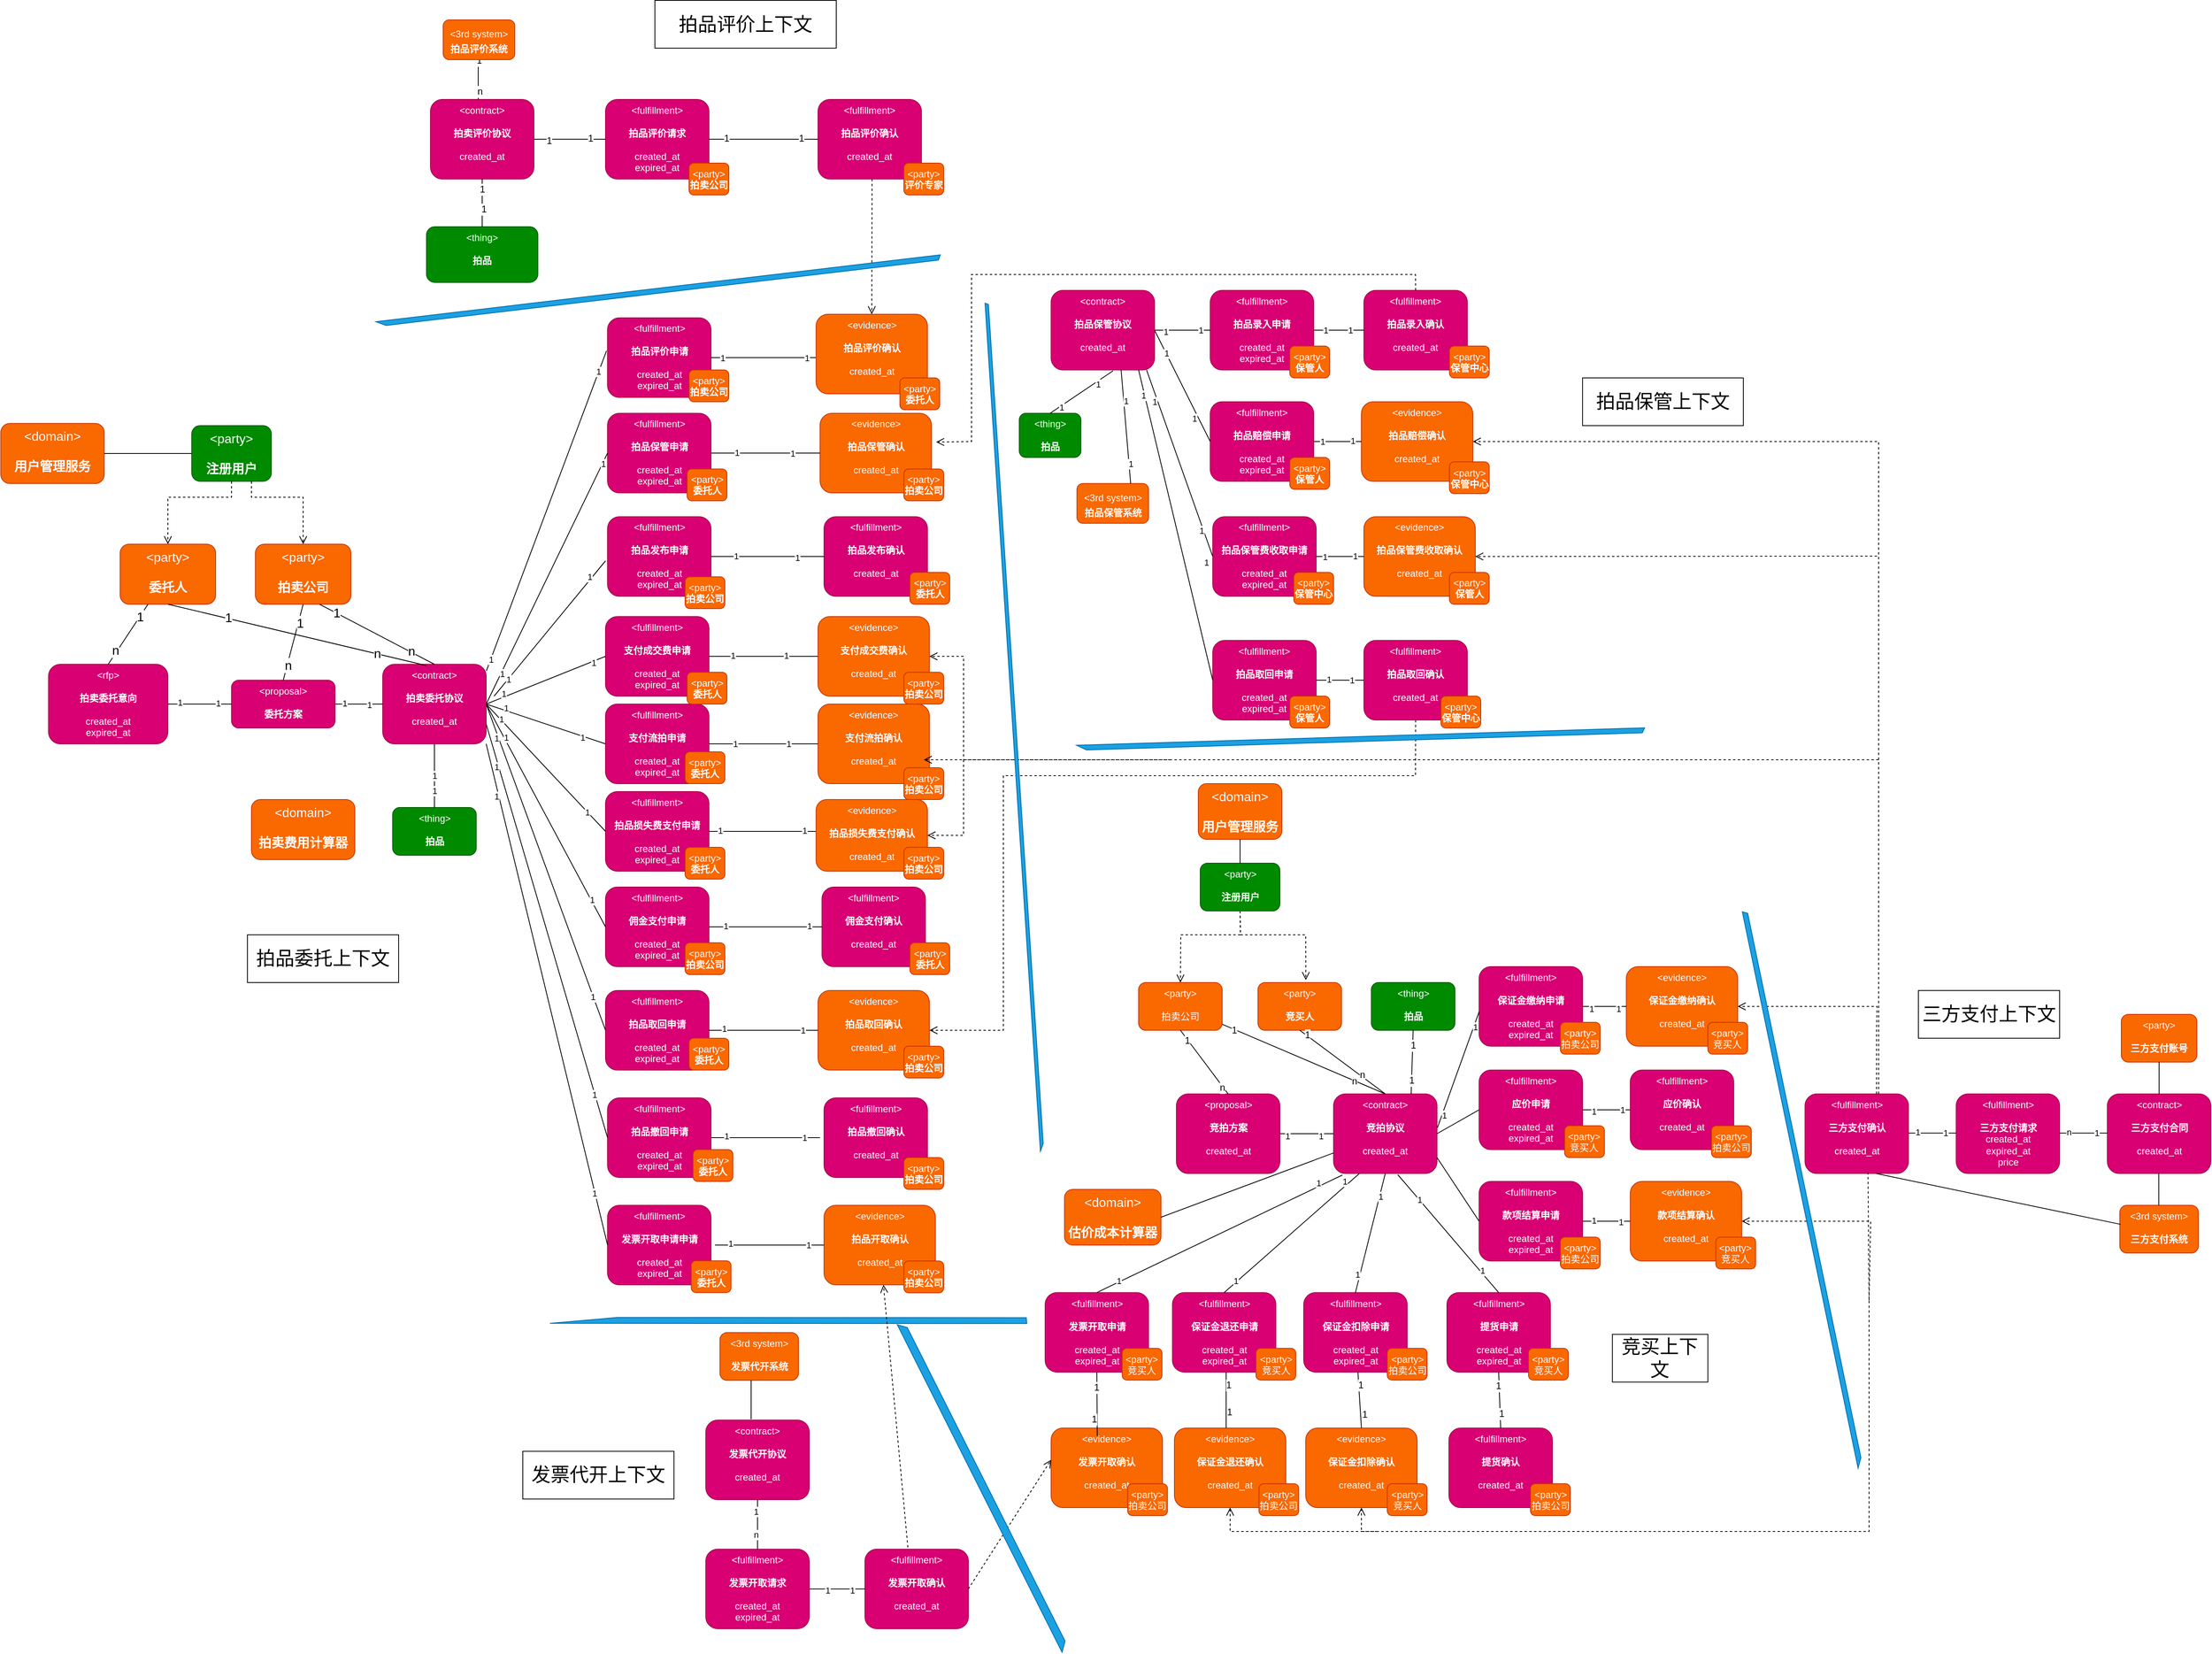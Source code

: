 <mxfile version="18.0.3" type="github">
  <diagram id="GlNRfqU0NGuZ9YdK1LBT" name="Page-1">
    <mxGraphModel dx="3184" dy="2530" grid="1" gridSize="10" guides="1" tooltips="1" connect="1" arrows="1" fold="1" page="1" pageScale="1" pageWidth="850" pageHeight="1100" math="0" shadow="0">
      <root>
        <mxCell id="0" />
        <mxCell id="1" parent="0" />
        <mxCell id="wOLwn53-0b_6r-H6Qc0d-4" value="&amp;lt;rfp&amp;gt;&lt;br&gt;&lt;br&gt;&lt;b&gt;拍卖委托意向&lt;br&gt;&lt;br&gt;&lt;/b&gt;created_at&lt;br&gt;expired_at" style="rounded=1;whiteSpace=wrap;html=1;verticalAlign=top;fillColor=#d80073;strokeColor=#A50040;fontColor=#ffffff;" parent="1" vertex="1">
          <mxGeometry x="-160" y="500" width="150" height="100" as="geometry" />
        </mxCell>
        <mxCell id="wOLwn53-0b_6r-H6Qc0d-6" value="&amp;lt;proposal&amp;gt;&lt;br&gt;&lt;b&gt;&lt;br&gt;委托方案&lt;br&gt;&lt;/b&gt;&lt;br&gt;created_at" style="rounded=1;whiteSpace=wrap;html=1;verticalAlign=top;fillColor=#d80073;strokeColor=#A50040;fontColor=#ffffff;" parent="1" vertex="1">
          <mxGeometry x="70" y="520" width="130" height="60" as="geometry" />
        </mxCell>
        <mxCell id="wOLwn53-0b_6r-H6Qc0d-7" value="" style="endArrow=none;html=1;rounded=0;entryX=0;entryY=0.5;entryDx=0;entryDy=0;exitX=1;exitY=0.5;exitDx=0;exitDy=0;" parent="1" source="wOLwn53-0b_6r-H6Qc0d-4" target="wOLwn53-0b_6r-H6Qc0d-6" edge="1">
          <mxGeometry width="50" height="50" relative="1" as="geometry">
            <mxPoint x="-10" y="610" as="sourcePoint" />
            <mxPoint x="40" y="560" as="targetPoint" />
          </mxGeometry>
        </mxCell>
        <mxCell id="wOLwn53-0b_6r-H6Qc0d-50" value="1" style="edgeLabel;html=1;align=center;verticalAlign=middle;resizable=0;points=[];" parent="wOLwn53-0b_6r-H6Qc0d-7" vertex="1" connectable="0">
          <mxGeometry x="-0.602" y="2" relative="1" as="geometry">
            <mxPoint x="-1" as="offset" />
          </mxGeometry>
        </mxCell>
        <mxCell id="wOLwn53-0b_6r-H6Qc0d-51" value="1" style="edgeLabel;html=1;align=center;verticalAlign=middle;resizable=0;points=[];" parent="wOLwn53-0b_6r-H6Qc0d-7" vertex="1" connectable="0">
          <mxGeometry x="0.604" y="1" relative="1" as="geometry">
            <mxPoint x="-1" as="offset" />
          </mxGeometry>
        </mxCell>
        <mxCell id="wOLwn53-0b_6r-H6Qc0d-9" value="&amp;lt;contract&amp;gt;&lt;br&gt;&lt;b&gt;&lt;br&gt;拍卖委托协议&lt;br&gt;&lt;/b&gt;&lt;br&gt;created_at" style="rounded=1;whiteSpace=wrap;html=1;verticalAlign=top;fillColor=#d80073;strokeColor=#A50040;fontColor=#ffffff;" parent="1" vertex="1">
          <mxGeometry x="260" y="500" width="130" height="100" as="geometry" />
        </mxCell>
        <mxCell id="wOLwn53-0b_6r-H6Qc0d-10" value="" style="endArrow=none;html=1;rounded=0;entryX=0;entryY=0.5;entryDx=0;entryDy=0;exitX=1;exitY=0.5;exitDx=0;exitDy=0;" parent="1" source="wOLwn53-0b_6r-H6Qc0d-6" target="wOLwn53-0b_6r-H6Qc0d-9" edge="1">
          <mxGeometry width="50" height="50" relative="1" as="geometry">
            <mxPoint x="-10" y="610" as="sourcePoint" />
            <mxPoint x="40" y="560" as="targetPoint" />
          </mxGeometry>
        </mxCell>
        <mxCell id="wOLwn53-0b_6r-H6Qc0d-53" value="1" style="edgeLabel;html=1;align=center;verticalAlign=middle;resizable=0;points=[];" parent="wOLwn53-0b_6r-H6Qc0d-10" vertex="1" connectable="0">
          <mxGeometry x="-0.586" y="1" relative="1" as="geometry">
            <mxPoint x="-1" as="offset" />
          </mxGeometry>
        </mxCell>
        <mxCell id="wOLwn53-0b_6r-H6Qc0d-54" value="1" style="edgeLabel;html=1;align=center;verticalAlign=middle;resizable=0;points=[];" parent="wOLwn53-0b_6r-H6Qc0d-10" vertex="1" connectable="0">
          <mxGeometry x="0.472" y="-1" relative="1" as="geometry">
            <mxPoint x="-1" as="offset" />
          </mxGeometry>
        </mxCell>
        <mxCell id="wOLwn53-0b_6r-H6Qc0d-11" value="&amp;lt;fulfillment&amp;gt;&lt;br&gt;&lt;b&gt;&lt;br&gt;拍品保管申请&lt;br&gt;&lt;/b&gt;&lt;br&gt;created_at&lt;br&gt;expired_at" style="rounded=1;whiteSpace=wrap;html=1;verticalAlign=top;fillColor=#d80073;strokeColor=#A50040;fontColor=#ffffff;" parent="1" vertex="1">
          <mxGeometry x="542.57" y="184.48" width="130" height="100" as="geometry" />
        </mxCell>
        <mxCell id="wOLwn53-0b_6r-H6Qc0d-13" value="&amp;lt;evidence&amp;gt;&lt;br&gt;&lt;br&gt;&lt;b&gt;拍品保管确认&lt;/b&gt;&lt;br&gt;&lt;br&gt;created_at" style="rounded=1;whiteSpace=wrap;html=1;verticalAlign=top;fillColor=#fa6800;strokeColor=#C73500;fontColor=#ffffff;" parent="1" vertex="1">
          <mxGeometry x="809.63" y="184.48" width="140" height="100" as="geometry" />
        </mxCell>
        <mxCell id="wOLwn53-0b_6r-H6Qc0d-14" value="&amp;lt;fulfillment&amp;gt;&lt;br&gt;&lt;b&gt;&lt;br&gt;拍品发布申请&lt;br&gt;&lt;/b&gt;&lt;br&gt;created_at&lt;br&gt;expired_at" style="rounded=1;whiteSpace=wrap;html=1;verticalAlign=top;fillColor=#d80073;strokeColor=#A50040;fontColor=#ffffff;" parent="1" vertex="1">
          <mxGeometry x="542.57" y="314.48" width="130" height="100" as="geometry" />
        </mxCell>
        <mxCell id="wOLwn53-0b_6r-H6Qc0d-15" value="&amp;lt;fulfillment&amp;gt;&lt;br&gt;&lt;b&gt;&lt;br&gt;拍品发布确认&lt;br&gt;&lt;/b&gt;&lt;br&gt;created_at" style="rounded=1;whiteSpace=wrap;html=1;verticalAlign=top;fillColor=#d80073;strokeColor=#A50040;fontColor=#ffffff;" parent="1" vertex="1">
          <mxGeometry x="814.63" y="314.48" width="130" height="100" as="geometry" />
        </mxCell>
        <mxCell id="wOLwn53-0b_6r-H6Qc0d-18" value="&amp;lt;fulfillment&amp;gt;&lt;br&gt;&lt;b&gt;&lt;br&gt;支付成交费申请&lt;br&gt;&lt;/b&gt;&lt;br&gt;created_at&lt;br&gt;expired_at" style="rounded=1;whiteSpace=wrap;html=1;verticalAlign=top;fillColor=#d80073;strokeColor=#A50040;fontColor=#ffffff;" parent="1" vertex="1">
          <mxGeometry x="540" y="440" width="130" height="100" as="geometry" />
        </mxCell>
        <mxCell id="wOLwn53-0b_6r-H6Qc0d-20" value="&amp;lt;evidence&amp;gt;&lt;br&gt;&lt;br&gt;&lt;b&gt;支付成交费确认&lt;/b&gt;&lt;br&gt;&lt;br&gt;created_at" style="rounded=1;whiteSpace=wrap;html=1;verticalAlign=top;fillColor=#fa6800;strokeColor=#C73500;fontColor=#ffffff;" parent="1" vertex="1">
          <mxGeometry x="807.06" y="440" width="140" height="100" as="geometry" />
        </mxCell>
        <mxCell id="wOLwn53-0b_6r-H6Qc0d-21" value="&amp;lt;fulfillment&amp;gt;&lt;br&gt;&lt;b&gt;&lt;br&gt;支付流拍申请&lt;br&gt;&lt;/b&gt;&lt;br&gt;created_at&lt;br&gt;expired_at" style="rounded=1;whiteSpace=wrap;html=1;verticalAlign=top;fillColor=#d80073;strokeColor=#A50040;fontColor=#ffffff;" parent="1" vertex="1">
          <mxGeometry x="540" y="550" width="130" height="100" as="geometry" />
        </mxCell>
        <mxCell id="wOLwn53-0b_6r-H6Qc0d-22" value="&amp;lt;evidence&amp;gt;&lt;br&gt;&lt;br&gt;&lt;b&gt;支付流拍确认&lt;/b&gt;&lt;br&gt;&lt;br&gt;created_at" style="rounded=1;whiteSpace=wrap;html=1;verticalAlign=top;fillColor=#fa6800;strokeColor=#C73500;fontColor=#ffffff;" parent="1" vertex="1">
          <mxGeometry x="807.06" y="550" width="140" height="100" as="geometry" />
        </mxCell>
        <mxCell id="wOLwn53-0b_6r-H6Qc0d-23" value="&amp;lt;fulfillment&amp;gt;&lt;br&gt;&lt;b&gt;&lt;br&gt;拍品损失费支付申请&lt;br&gt;&lt;/b&gt;&lt;br&gt;created_at&lt;br&gt;expired_at" style="rounded=1;whiteSpace=wrap;html=1;verticalAlign=top;fillColor=#d80073;strokeColor=#A50040;fontColor=#ffffff;" parent="1" vertex="1">
          <mxGeometry x="540" y="660" width="130" height="100" as="geometry" />
        </mxCell>
        <mxCell id="wOLwn53-0b_6r-H6Qc0d-25" value="&amp;lt;fulfillment&amp;gt;&lt;br&gt;&lt;b&gt;&lt;br&gt;佣金支付申请&lt;br&gt;&lt;/b&gt;&lt;br&gt;created_at&lt;br&gt;expired_at" style="rounded=1;whiteSpace=wrap;html=1;verticalAlign=top;fillColor=#d80073;strokeColor=#A50040;fontColor=#ffffff;" parent="1" vertex="1">
          <mxGeometry x="540" y="780" width="130" height="100" as="geometry" />
        </mxCell>
        <mxCell id="wOLwn53-0b_6r-H6Qc0d-26" value="&amp;lt;fulfillment&amp;gt;&lt;br&gt;&lt;b&gt;&lt;br&gt;佣金支付确认&lt;br&gt;&lt;/b&gt;&lt;br&gt;created_at" style="rounded=1;whiteSpace=wrap;html=1;verticalAlign=top;fillColor=#d80073;strokeColor=#A50040;fontColor=#ffffff;" parent="1" vertex="1">
          <mxGeometry x="812.06" y="780" width="130" height="100" as="geometry" />
        </mxCell>
        <mxCell id="wOLwn53-0b_6r-H6Qc0d-27" value="&amp;lt;fulfillment&amp;gt;&lt;br&gt;&lt;b&gt;&lt;br&gt;拍品取回申请&lt;br&gt;&lt;/b&gt;&lt;br&gt;created_at&lt;br&gt;expired_at" style="rounded=1;whiteSpace=wrap;html=1;verticalAlign=top;fillColor=#d80073;strokeColor=#A50040;fontColor=#ffffff;" parent="1" vertex="1">
          <mxGeometry x="540" y="910" width="130" height="100" as="geometry" />
        </mxCell>
        <mxCell id="wOLwn53-0b_6r-H6Qc0d-28" value="&amp;lt;evidence&amp;gt;&lt;br&gt;&lt;br&gt;&lt;b&gt;拍品取回确认&lt;/b&gt;&lt;br&gt;&lt;br&gt;created_at" style="rounded=1;whiteSpace=wrap;html=1;verticalAlign=top;fillColor=#fa6800;strokeColor=#C73500;fontColor=#ffffff;" parent="1" vertex="1">
          <mxGeometry x="807.06" y="910" width="140" height="100" as="geometry" />
        </mxCell>
        <mxCell id="wOLwn53-0b_6r-H6Qc0d-34" value="" style="endArrow=none;html=1;rounded=0;entryX=0;entryY=0.5;entryDx=0;entryDy=0;exitX=1;exitY=0.5;exitDx=0;exitDy=0;" parent="1" source="wOLwn53-0b_6r-H6Qc0d-9" target="wOLwn53-0b_6r-H6Qc0d-11" edge="1">
          <mxGeometry width="50" height="50" relative="1" as="geometry">
            <mxPoint x="510" y="350" as="sourcePoint" />
            <mxPoint x="560" y="300" as="targetPoint" />
          </mxGeometry>
        </mxCell>
        <mxCell id="wOLwn53-0b_6r-H6Qc0d-47" value="1" style="edgeLabel;html=1;align=center;verticalAlign=middle;resizable=0;points=[];" parent="wOLwn53-0b_6r-H6Qc0d-34" vertex="1" connectable="0">
          <mxGeometry x="-0.749" y="-1" relative="1" as="geometry">
            <mxPoint y="1" as="offset" />
          </mxGeometry>
        </mxCell>
        <mxCell id="wOLwn53-0b_6r-H6Qc0d-55" value="1" style="edgeLabel;html=1;align=center;verticalAlign=middle;resizable=0;points=[];" parent="wOLwn53-0b_6r-H6Qc0d-34" vertex="1" connectable="0">
          <mxGeometry x="0.918" relative="1" as="geometry">
            <mxPoint as="offset" />
          </mxGeometry>
        </mxCell>
        <mxCell id="wOLwn53-0b_6r-H6Qc0d-35" value="" style="endArrow=none;html=1;rounded=0;" parent="1" edge="1">
          <mxGeometry width="50" height="50" relative="1" as="geometry">
            <mxPoint x="400" y="540" as="sourcePoint" />
            <mxPoint x="540" y="370" as="targetPoint" />
          </mxGeometry>
        </mxCell>
        <mxCell id="wOLwn53-0b_6r-H6Qc0d-48" value="1" style="edgeLabel;html=1;align=center;verticalAlign=middle;resizable=0;points=[];" parent="wOLwn53-0b_6r-H6Qc0d-35" vertex="1" connectable="0">
          <mxGeometry x="-0.752" relative="1" as="geometry">
            <mxPoint as="offset" />
          </mxGeometry>
        </mxCell>
        <mxCell id="wOLwn53-0b_6r-H6Qc0d-56" value="1" style="edgeLabel;html=1;align=center;verticalAlign=middle;resizable=0;points=[];" parent="wOLwn53-0b_6r-H6Qc0d-35" vertex="1" connectable="0">
          <mxGeometry x="0.88" relative="1" as="geometry">
            <mxPoint x="-12" y="10" as="offset" />
          </mxGeometry>
        </mxCell>
        <mxCell id="wOLwn53-0b_6r-H6Qc0d-37" value="" style="endArrow=none;html=1;rounded=0;entryX=0;entryY=0.5;entryDx=0;entryDy=0;exitX=1;exitY=0.5;exitDx=0;exitDy=0;" parent="1" source="wOLwn53-0b_6r-H6Qc0d-9" target="wOLwn53-0b_6r-H6Qc0d-18" edge="1">
          <mxGeometry width="50" height="50" relative="1" as="geometry">
            <mxPoint x="430" y="480" as="sourcePoint" />
            <mxPoint x="480" y="430" as="targetPoint" />
          </mxGeometry>
        </mxCell>
        <mxCell id="wOLwn53-0b_6r-H6Qc0d-43" value="1" style="edgeLabel;html=1;align=center;verticalAlign=middle;resizable=0;points=[];" parent="wOLwn53-0b_6r-H6Qc0d-37" vertex="1" connectable="0">
          <mxGeometry x="-0.699" y="4" relative="1" as="geometry">
            <mxPoint as="offset" />
          </mxGeometry>
        </mxCell>
        <mxCell id="wOLwn53-0b_6r-H6Qc0d-58" value="1" style="edgeLabel;html=1;align=center;verticalAlign=middle;resizable=0;points=[];" parent="wOLwn53-0b_6r-H6Qc0d-37" vertex="1" connectable="0">
          <mxGeometry x="0.783" y="-1" relative="1" as="geometry">
            <mxPoint x="1" as="offset" />
          </mxGeometry>
        </mxCell>
        <mxCell id="wOLwn53-0b_6r-H6Qc0d-38" value="" style="endArrow=none;html=1;rounded=0;entryX=0;entryY=0.5;entryDx=0;entryDy=0;" parent="1" target="wOLwn53-0b_6r-H6Qc0d-21" edge="1">
          <mxGeometry width="50" height="50" relative="1" as="geometry">
            <mxPoint x="390" y="550" as="sourcePoint" />
            <mxPoint x="480" y="430" as="targetPoint" />
          </mxGeometry>
        </mxCell>
        <mxCell id="wOLwn53-0b_6r-H6Qc0d-44" value="1" style="edgeLabel;html=1;align=center;verticalAlign=middle;resizable=0;points=[];" parent="wOLwn53-0b_6r-H6Qc0d-38" vertex="1" connectable="0">
          <mxGeometry x="-0.682" y="3" relative="1" as="geometry">
            <mxPoint as="offset" />
          </mxGeometry>
        </mxCell>
        <mxCell id="wOLwn53-0b_6r-H6Qc0d-59" value="1" style="edgeLabel;html=1;align=center;verticalAlign=middle;resizable=0;points=[];" parent="wOLwn53-0b_6r-H6Qc0d-38" vertex="1" connectable="0">
          <mxGeometry x="0.622" y="-1" relative="1" as="geometry">
            <mxPoint as="offset" />
          </mxGeometry>
        </mxCell>
        <mxCell id="wOLwn53-0b_6r-H6Qc0d-39" value="" style="endArrow=none;html=1;rounded=0;entryX=0;entryY=0.5;entryDx=0;entryDy=0;" parent="1" target="wOLwn53-0b_6r-H6Qc0d-23" edge="1">
          <mxGeometry width="50" height="50" relative="1" as="geometry">
            <mxPoint x="390" y="550" as="sourcePoint" />
            <mxPoint x="530" y="710" as="targetPoint" />
          </mxGeometry>
        </mxCell>
        <mxCell id="wOLwn53-0b_6r-H6Qc0d-45" value="1" style="edgeLabel;html=1;align=center;verticalAlign=middle;resizable=0;points=[];" parent="wOLwn53-0b_6r-H6Qc0d-39" vertex="1" connectable="0">
          <mxGeometry x="-0.761" y="1" relative="1" as="geometry">
            <mxPoint as="offset" />
          </mxGeometry>
        </mxCell>
        <mxCell id="wOLwn53-0b_6r-H6Qc0d-60" value="1" style="edgeLabel;html=1;align=center;verticalAlign=middle;resizable=0;points=[];" parent="wOLwn53-0b_6r-H6Qc0d-39" vertex="1" connectable="0">
          <mxGeometry x="0.696" relative="1" as="geometry">
            <mxPoint as="offset" />
          </mxGeometry>
        </mxCell>
        <mxCell id="wOLwn53-0b_6r-H6Qc0d-40" value="" style="endArrow=none;html=1;rounded=0;entryX=0;entryY=0.5;entryDx=0;entryDy=0;" parent="1" target="wOLwn53-0b_6r-H6Qc0d-25" edge="1">
          <mxGeometry width="50" height="50" relative="1" as="geometry">
            <mxPoint x="390" y="550" as="sourcePoint" />
            <mxPoint x="480" y="430" as="targetPoint" />
          </mxGeometry>
        </mxCell>
        <mxCell id="wOLwn53-0b_6r-H6Qc0d-49" value="1" style="edgeLabel;html=1;align=center;verticalAlign=middle;resizable=0;points=[];" parent="wOLwn53-0b_6r-H6Qc0d-40" vertex="1" connectable="0">
          <mxGeometry x="-0.695" y="2" relative="1" as="geometry">
            <mxPoint as="offset" />
          </mxGeometry>
        </mxCell>
        <mxCell id="wOLwn53-0b_6r-H6Qc0d-61" value="1" style="edgeLabel;html=1;align=center;verticalAlign=middle;resizable=0;points=[];" parent="wOLwn53-0b_6r-H6Qc0d-40" vertex="1" connectable="0">
          <mxGeometry x="0.756" y="1" relative="1" as="geometry">
            <mxPoint as="offset" />
          </mxGeometry>
        </mxCell>
        <mxCell id="wOLwn53-0b_6r-H6Qc0d-41" value="" style="endArrow=none;html=1;rounded=0;entryX=0;entryY=0.5;entryDx=0;entryDy=0;" parent="1" target="wOLwn53-0b_6r-H6Qc0d-27" edge="1">
          <mxGeometry width="50" height="50" relative="1" as="geometry">
            <mxPoint x="390" y="550" as="sourcePoint" />
            <mxPoint x="480" y="610" as="targetPoint" />
          </mxGeometry>
        </mxCell>
        <mxCell id="wOLwn53-0b_6r-H6Qc0d-46" value="1" style="edgeLabel;html=1;align=center;verticalAlign=middle;resizable=0;points=[];" parent="wOLwn53-0b_6r-H6Qc0d-41" vertex="1" connectable="0">
          <mxGeometry x="-0.795" y="-3" relative="1" as="geometry">
            <mxPoint as="offset" />
          </mxGeometry>
        </mxCell>
        <mxCell id="wOLwn53-0b_6r-H6Qc0d-62" value="1" style="edgeLabel;html=1;align=center;verticalAlign=middle;resizable=0;points=[];" parent="wOLwn53-0b_6r-H6Qc0d-41" vertex="1" connectable="0">
          <mxGeometry x="0.791" y="-1" relative="1" as="geometry">
            <mxPoint as="offset" />
          </mxGeometry>
        </mxCell>
        <mxCell id="wOLwn53-0b_6r-H6Qc0d-63" value="" style="endArrow=none;html=1;rounded=0;entryX=0;entryY=0.5;entryDx=0;entryDy=0;exitX=1;exitY=0.5;exitDx=0;exitDy=0;" parent="1" source="wOLwn53-0b_6r-H6Qc0d-18" target="wOLwn53-0b_6r-H6Qc0d-20" edge="1">
          <mxGeometry width="50" height="50" relative="1" as="geometry">
            <mxPoint x="650" y="520" as="sourcePoint" />
            <mxPoint x="700" y="470" as="targetPoint" />
          </mxGeometry>
        </mxCell>
        <mxCell id="wOLwn53-0b_6r-H6Qc0d-65" value="1" style="edgeLabel;html=1;align=center;verticalAlign=middle;resizable=0;points=[];" parent="wOLwn53-0b_6r-H6Qc0d-63" vertex="1" connectable="0">
          <mxGeometry x="0.414" y="1" relative="1" as="geometry">
            <mxPoint as="offset" />
          </mxGeometry>
        </mxCell>
        <mxCell id="wOLwn53-0b_6r-H6Qc0d-66" value="1" style="edgeLabel;html=1;align=center;verticalAlign=middle;resizable=0;points=[];" parent="wOLwn53-0b_6r-H6Qc0d-63" vertex="1" connectable="0">
          <mxGeometry x="-0.567" y="1" relative="1" as="geometry">
            <mxPoint as="offset" />
          </mxGeometry>
        </mxCell>
        <mxCell id="wOLwn53-0b_6r-H6Qc0d-73" value="" style="endArrow=none;html=1;rounded=0;exitX=1;exitY=0.5;exitDx=0;exitDy=0;entryX=0;entryY=0.5;entryDx=0;entryDy=0;" parent="1" source="wOLwn53-0b_6r-H6Qc0d-21" target="wOLwn53-0b_6r-H6Qc0d-22" edge="1">
          <mxGeometry width="50" height="50" relative="1" as="geometry">
            <mxPoint x="650" y="520" as="sourcePoint" />
            <mxPoint x="700" y="470" as="targetPoint" />
          </mxGeometry>
        </mxCell>
        <mxCell id="wOLwn53-0b_6r-H6Qc0d-75" value="1" style="edgeLabel;html=1;align=center;verticalAlign=middle;resizable=0;points=[];" parent="wOLwn53-0b_6r-H6Qc0d-73" vertex="1" connectable="0">
          <mxGeometry x="-0.527" relative="1" as="geometry">
            <mxPoint as="offset" />
          </mxGeometry>
        </mxCell>
        <mxCell id="wOLwn53-0b_6r-H6Qc0d-76" value="1" style="edgeLabel;html=1;align=center;verticalAlign=middle;resizable=0;points=[];" parent="wOLwn53-0b_6r-H6Qc0d-73" vertex="1" connectable="0">
          <mxGeometry x="0.453" relative="1" as="geometry">
            <mxPoint as="offset" />
          </mxGeometry>
        </mxCell>
        <mxCell id="wOLwn53-0b_6r-H6Qc0d-74" value="" style="endArrow=none;html=1;rounded=0;entryX=0;entryY=0.5;entryDx=0;entryDy=0;exitX=1;exitY=0.5;exitDx=0;exitDy=0;" parent="1" source="wOLwn53-0b_6r-H6Qc0d-14" target="wOLwn53-0b_6r-H6Qc0d-15" edge="1">
          <mxGeometry width="50" height="50" relative="1" as="geometry">
            <mxPoint x="652.57" y="634.48" as="sourcePoint" />
            <mxPoint x="702.57" y="584.48" as="targetPoint" />
          </mxGeometry>
        </mxCell>
        <mxCell id="wOLwn53-0b_6r-H6Qc0d-78" value="1" style="edgeLabel;html=1;align=center;verticalAlign=middle;resizable=0;points=[];" parent="wOLwn53-0b_6r-H6Qc0d-74" vertex="1" connectable="0">
          <mxGeometry x="-0.564" y="1" relative="1" as="geometry">
            <mxPoint as="offset" />
          </mxGeometry>
        </mxCell>
        <mxCell id="wOLwn53-0b_6r-H6Qc0d-80" value="1" style="edgeLabel;html=1;align=center;verticalAlign=middle;resizable=0;points=[];" parent="wOLwn53-0b_6r-H6Qc0d-74" vertex="1" connectable="0">
          <mxGeometry x="0.522" y="-1" relative="1" as="geometry">
            <mxPoint as="offset" />
          </mxGeometry>
        </mxCell>
        <mxCell id="wOLwn53-0b_6r-H6Qc0d-81" value="" style="endArrow=none;html=1;rounded=0;entryX=0;entryY=0.5;entryDx=0;entryDy=0;exitX=1;exitY=0.5;exitDx=0;exitDy=0;" parent="1" source="wOLwn53-0b_6r-H6Qc0d-11" target="wOLwn53-0b_6r-H6Qc0d-13" edge="1">
          <mxGeometry width="50" height="50" relative="1" as="geometry">
            <mxPoint x="652.57" y="514.48" as="sourcePoint" />
            <mxPoint x="702.57" y="464.48" as="targetPoint" />
          </mxGeometry>
        </mxCell>
        <mxCell id="wOLwn53-0b_6r-H6Qc0d-82" value="1" style="edgeLabel;html=1;align=center;verticalAlign=middle;resizable=0;points=[];" parent="wOLwn53-0b_6r-H6Qc0d-81" vertex="1" connectable="0">
          <mxGeometry x="-0.527" y="1" relative="1" as="geometry">
            <mxPoint as="offset" />
          </mxGeometry>
        </mxCell>
        <mxCell id="wOLwn53-0b_6r-H6Qc0d-83" value="1" style="edgeLabel;html=1;align=center;verticalAlign=middle;resizable=0;points=[];" parent="wOLwn53-0b_6r-H6Qc0d-81" vertex="1" connectable="0">
          <mxGeometry x="0.492" relative="1" as="geometry">
            <mxPoint as="offset" />
          </mxGeometry>
        </mxCell>
        <mxCell id="wOLwn53-0b_6r-H6Qc0d-84" value="" style="endArrow=none;html=1;rounded=0;entryX=0;entryY=0.5;entryDx=0;entryDy=0;exitX=1;exitY=0.5;exitDx=0;exitDy=0;" parent="1" source="wOLwn53-0b_6r-H6Qc0d-23" edge="1">
          <mxGeometry width="50" height="50" relative="1" as="geometry">
            <mxPoint x="650" y="730" as="sourcePoint" />
            <mxPoint x="812.06" y="710" as="targetPoint" />
          </mxGeometry>
        </mxCell>
        <mxCell id="wOLwn53-0b_6r-H6Qc0d-85" value="1" style="edgeLabel;html=1;align=center;verticalAlign=middle;resizable=0;points=[];" parent="wOLwn53-0b_6r-H6Qc0d-84" vertex="1" connectable="0">
          <mxGeometry x="-0.8" y="1" relative="1" as="geometry">
            <mxPoint as="offset" />
          </mxGeometry>
        </mxCell>
        <mxCell id="wOLwn53-0b_6r-H6Qc0d-86" value="1" style="edgeLabel;html=1;align=center;verticalAlign=middle;resizable=0;points=[];" parent="wOLwn53-0b_6r-H6Qc0d-84" vertex="1" connectable="0">
          <mxGeometry x="0.69" y="1" relative="1" as="geometry">
            <mxPoint as="offset" />
          </mxGeometry>
        </mxCell>
        <mxCell id="wOLwn53-0b_6r-H6Qc0d-87" value="" style="endArrow=none;html=1;rounded=0;entryX=0;entryY=0.5;entryDx=0;entryDy=0;exitX=1;exitY=0.5;exitDx=0;exitDy=0;" parent="1" source="wOLwn53-0b_6r-H6Qc0d-25" target="wOLwn53-0b_6r-H6Qc0d-26" edge="1">
          <mxGeometry width="50" height="50" relative="1" as="geometry">
            <mxPoint x="650" y="710" as="sourcePoint" />
            <mxPoint x="700" y="660" as="targetPoint" />
          </mxGeometry>
        </mxCell>
        <mxCell id="wOLwn53-0b_6r-H6Qc0d-88" value="1" style="edgeLabel;html=1;align=center;verticalAlign=middle;resizable=0;points=[];" parent="wOLwn53-0b_6r-H6Qc0d-87" vertex="1" connectable="0">
          <mxGeometry x="-0.701" y="1" relative="1" as="geometry">
            <mxPoint as="offset" />
          </mxGeometry>
        </mxCell>
        <mxCell id="wOLwn53-0b_6r-H6Qc0d-90" value="1" style="edgeLabel;html=1;align=center;verticalAlign=middle;resizable=0;points=[];" parent="wOLwn53-0b_6r-H6Qc0d-87" vertex="1" connectable="0">
          <mxGeometry x="0.773" y="1" relative="1" as="geometry">
            <mxPoint as="offset" />
          </mxGeometry>
        </mxCell>
        <mxCell id="wOLwn53-0b_6r-H6Qc0d-91" value="" style="endArrow=none;html=1;rounded=0;exitX=1;exitY=0.5;exitDx=0;exitDy=0;entryX=0;entryY=0.5;entryDx=0;entryDy=0;" parent="1" source="wOLwn53-0b_6r-H6Qc0d-27" target="wOLwn53-0b_6r-H6Qc0d-28" edge="1">
          <mxGeometry width="50" height="50" relative="1" as="geometry">
            <mxPoint x="650" y="710" as="sourcePoint" />
            <mxPoint x="800" y="950" as="targetPoint" />
          </mxGeometry>
        </mxCell>
        <mxCell id="wOLwn53-0b_6r-H6Qc0d-92" value="1" style="edgeLabel;html=1;align=center;verticalAlign=middle;resizable=0;points=[];" parent="wOLwn53-0b_6r-H6Qc0d-91" vertex="1" connectable="0">
          <mxGeometry x="-0.725" y="2" relative="1" as="geometry">
            <mxPoint as="offset" />
          </mxGeometry>
        </mxCell>
        <mxCell id="wOLwn53-0b_6r-H6Qc0d-93" value="1" style="edgeLabel;html=1;align=center;verticalAlign=middle;resizable=0;points=[];" parent="wOLwn53-0b_6r-H6Qc0d-91" vertex="1" connectable="0">
          <mxGeometry x="0.718" relative="1" as="geometry">
            <mxPoint as="offset" />
          </mxGeometry>
        </mxCell>
        <mxCell id="wOLwn53-0b_6r-H6Qc0d-94" value="&amp;lt;party&amp;gt;&lt;br&gt;&lt;b&gt;委托人&lt;br&gt;&lt;/b&gt;" style="rounded=1;whiteSpace=wrap;html=1;verticalAlign=top;fillColor=#fa6800;strokeColor=#C73500;fontColor=#ffffff;" parent="1" vertex="1">
          <mxGeometry x="642.57" y="254.48" width="50" height="40" as="geometry" />
        </mxCell>
        <mxCell id="wOLwn53-0b_6r-H6Qc0d-96" value="&amp;lt;party&amp;gt;&lt;br&gt;&lt;b&gt;委托人&lt;br&gt;&lt;/b&gt;" style="rounded=1;whiteSpace=wrap;html=1;verticalAlign=top;fillColor=#fa6800;strokeColor=#C73500;fontColor=#ffffff;" parent="1" vertex="1">
          <mxGeometry x="922.57" y="384.48" width="50" height="40" as="geometry" />
        </mxCell>
        <mxCell id="wOLwn53-0b_6r-H6Qc0d-101" value="&amp;lt;party&amp;gt;&lt;br&gt;&lt;b&gt;拍卖公司&lt;br&gt;&lt;/b&gt;" style="rounded=1;whiteSpace=wrap;html=1;verticalAlign=top;fillColor=#fa6800;strokeColor=#C73500;fontColor=#ffffff;" parent="1" vertex="1">
          <mxGeometry x="915" y="510" width="50" height="40" as="geometry" />
        </mxCell>
        <mxCell id="wOLwn53-0b_6r-H6Qc0d-102" value="&amp;lt;party&amp;gt;&lt;br&gt;&lt;b&gt;委托人&lt;br&gt;&lt;/b&gt;" style="rounded=1;whiteSpace=wrap;html=1;verticalAlign=top;fillColor=#fa6800;strokeColor=#C73500;fontColor=#ffffff;" parent="1" vertex="1">
          <mxGeometry x="640" y="610" width="50" height="40" as="geometry" />
        </mxCell>
        <mxCell id="wOLwn53-0b_6r-H6Qc0d-104" value="&amp;lt;party&amp;gt;&lt;br&gt;&lt;b&gt;拍卖公司&lt;br&gt;&lt;/b&gt;" style="rounded=1;whiteSpace=wrap;html=1;verticalAlign=top;fillColor=#fa6800;strokeColor=#C73500;fontColor=#ffffff;" parent="1" vertex="1">
          <mxGeometry x="640" y="850" width="50" height="40" as="geometry" />
        </mxCell>
        <mxCell id="wOLwn53-0b_6r-H6Qc0d-106" value="&amp;lt;party&amp;gt;&lt;br&gt;&lt;b&gt;委托人&lt;br&gt;&lt;/b&gt;" style="rounded=1;whiteSpace=wrap;html=1;verticalAlign=top;fillColor=#fa6800;strokeColor=#C73500;fontColor=#ffffff;" parent="1" vertex="1">
          <mxGeometry x="645" y="970" width="50" height="40" as="geometry" />
        </mxCell>
        <mxCell id="wOLwn53-0b_6r-H6Qc0d-108" value="&amp;lt;party&amp;gt;&lt;br&gt;&lt;b&gt;委托人&lt;br&gt;&lt;/b&gt;" style="rounded=1;whiteSpace=wrap;html=1;verticalAlign=top;fillColor=#fa6800;strokeColor=#C73500;fontColor=#ffffff;" parent="1" vertex="1">
          <mxGeometry x="640" y="730" width="50" height="40" as="geometry" />
        </mxCell>
        <mxCell id="wOLwn53-0b_6r-H6Qc0d-110" value="&amp;lt;contract&amp;gt;&lt;br&gt;&lt;b&gt;&lt;br&gt;拍品保管协议&lt;br&gt;&lt;/b&gt;&lt;br&gt;created_at" style="rounded=1;whiteSpace=wrap;html=1;verticalAlign=top;fillColor=#d80073;strokeColor=#A50040;fontColor=#ffffff;" parent="1" vertex="1">
          <mxGeometry x="1100" y="30" width="130" height="100" as="geometry" />
        </mxCell>
        <mxCell id="wOLwn53-0b_6r-H6Qc0d-111" value="&amp;lt;fulfillment&amp;gt;&lt;br&gt;&lt;b&gt;&lt;br&gt;拍品录入申请&lt;br&gt;&lt;/b&gt;&lt;br&gt;created_at&lt;br&gt;expired_at" style="rounded=1;whiteSpace=wrap;html=1;verticalAlign=top;fillColor=#d80073;strokeColor=#A50040;fontColor=#ffffff;" parent="1" vertex="1">
          <mxGeometry x="1300" y="30" width="130" height="100" as="geometry" />
        </mxCell>
        <mxCell id="wOLwn53-0b_6r-H6Qc0d-113" value="" style="endArrow=none;html=1;rounded=0;exitX=1;exitY=0.5;exitDx=0;exitDy=0;" parent="1" source="wOLwn53-0b_6r-H6Qc0d-110" edge="1">
          <mxGeometry width="50" height="50" relative="1" as="geometry">
            <mxPoint x="1290" y="130" as="sourcePoint" />
            <mxPoint x="1300" y="80" as="targetPoint" />
          </mxGeometry>
        </mxCell>
        <mxCell id="wOLwn53-0b_6r-H6Qc0d-114" value="1" style="edgeLabel;html=1;align=center;verticalAlign=middle;resizable=0;points=[];" parent="wOLwn53-0b_6r-H6Qc0d-113" vertex="1" connectable="0">
          <mxGeometry x="-0.607" y="-2" relative="1" as="geometry">
            <mxPoint as="offset" />
          </mxGeometry>
        </mxCell>
        <mxCell id="wOLwn53-0b_6r-H6Qc0d-115" value="1" style="edgeLabel;html=1;align=center;verticalAlign=middle;resizable=0;points=[];" parent="wOLwn53-0b_6r-H6Qc0d-113" vertex="1" connectable="0">
          <mxGeometry x="0.643" relative="1" as="geometry">
            <mxPoint as="offset" />
          </mxGeometry>
        </mxCell>
        <mxCell id="wOLwn53-0b_6r-H6Qc0d-116" value="&amp;lt;fulfillment&amp;gt;&lt;br&gt;&lt;b&gt;&lt;br&gt;拍品录入确认&lt;br&gt;&lt;/b&gt;&lt;br&gt;created_at" style="rounded=1;whiteSpace=wrap;html=1;verticalAlign=top;fillColor=#d80073;strokeColor=#A50040;fontColor=#ffffff;" parent="1" vertex="1">
          <mxGeometry x="1493.14" y="30" width="130" height="100" as="geometry" />
        </mxCell>
        <mxCell id="wOLwn53-0b_6r-H6Qc0d-117" value="" style="endArrow=none;html=1;rounded=0;entryX=0;entryY=0.5;entryDx=0;entryDy=0;exitX=1;exitY=0.5;exitDx=0;exitDy=0;" parent="1" source="wOLwn53-0b_6r-H6Qc0d-111" target="wOLwn53-0b_6r-H6Qc0d-116" edge="1">
          <mxGeometry width="50" height="50" relative="1" as="geometry">
            <mxPoint x="1380" y="130" as="sourcePoint" />
            <mxPoint x="1430" y="80" as="targetPoint" />
          </mxGeometry>
        </mxCell>
        <mxCell id="wOLwn53-0b_6r-H6Qc0d-119" value="1" style="edgeLabel;html=1;align=center;verticalAlign=middle;resizable=0;points=[];" parent="wOLwn53-0b_6r-H6Qc0d-117" vertex="1" connectable="0">
          <mxGeometry x="0.458" relative="1" as="geometry">
            <mxPoint as="offset" />
          </mxGeometry>
        </mxCell>
        <mxCell id="wOLwn53-0b_6r-H6Qc0d-120" value="1" style="edgeLabel;html=1;align=center;verticalAlign=middle;resizable=0;points=[];" parent="wOLwn53-0b_6r-H6Qc0d-117" vertex="1" connectable="0">
          <mxGeometry x="-0.542" relative="1" as="geometry">
            <mxPoint as="offset" />
          </mxGeometry>
        </mxCell>
        <mxCell id="wOLwn53-0b_6r-H6Qc0d-121" value="&amp;lt;fulfillment&amp;gt;&lt;br&gt;&lt;b&gt;&lt;br&gt;拍品赔偿申请&lt;br&gt;&lt;/b&gt;&lt;br&gt;created_at&lt;br&gt;expired_at" style="rounded=1;whiteSpace=wrap;html=1;verticalAlign=top;fillColor=#d80073;strokeColor=#A50040;fontColor=#ffffff;" parent="1" vertex="1">
          <mxGeometry x="1300" y="170" width="130" height="100" as="geometry" />
        </mxCell>
        <mxCell id="wOLwn53-0b_6r-H6Qc0d-123" value="&amp;lt;evidence&amp;gt;&lt;br&gt;&lt;br&gt;&lt;b&gt;拍品赔偿确认&lt;/b&gt;&lt;br&gt;&lt;br&gt;created_at" style="rounded=1;whiteSpace=wrap;html=1;verticalAlign=top;fillColor=#fa6800;strokeColor=#C73500;fontColor=#ffffff;" parent="1" vertex="1">
          <mxGeometry x="1490" y="170" width="140" height="100" as="geometry" />
        </mxCell>
        <mxCell id="wOLwn53-0b_6r-H6Qc0d-125" value="&amp;lt;thing&amp;gt;&lt;br&gt;&lt;br&gt;&lt;b&gt;拍品&lt;br&gt;&lt;/b&gt;" style="rounded=1;whiteSpace=wrap;html=1;verticalAlign=top;fillColor=#008a00;strokeColor=#005700;fontColor=#ffffff;" parent="1" vertex="1">
          <mxGeometry x="1060" y="184.48" width="77.5" height="55.52" as="geometry" />
        </mxCell>
        <mxCell id="wOLwn53-0b_6r-H6Qc0d-129" value="" style="endArrow=none;html=1;rounded=0;exitX=0.5;exitY=0;exitDx=0;exitDy=0;entryX=0.598;entryY=1.012;entryDx=0;entryDy=0;entryPerimeter=0;" parent="1" source="wOLwn53-0b_6r-H6Qc0d-125" target="wOLwn53-0b_6r-H6Qc0d-110" edge="1">
          <mxGeometry width="50" height="50" relative="1" as="geometry">
            <mxPoint x="1380" y="130" as="sourcePoint" />
            <mxPoint x="1430" y="80" as="targetPoint" />
          </mxGeometry>
        </mxCell>
        <mxCell id="wOLwn53-0b_6r-H6Qc0d-130" value="1" style="edgeLabel;html=1;align=center;verticalAlign=middle;resizable=0;points=[];" parent="wOLwn53-0b_6r-H6Qc0d-129" vertex="1" connectable="0">
          <mxGeometry x="0.46" y="-2" relative="1" as="geometry">
            <mxPoint x="1" as="offset" />
          </mxGeometry>
        </mxCell>
        <mxCell id="wOLwn53-0b_6r-H6Qc0d-132" value="1" style="edgeLabel;html=1;align=center;verticalAlign=middle;resizable=0;points=[];" parent="wOLwn53-0b_6r-H6Qc0d-129" vertex="1" connectable="0">
          <mxGeometry x="-0.661" y="-2" relative="1" as="geometry">
            <mxPoint as="offset" />
          </mxGeometry>
        </mxCell>
        <mxCell id="wOLwn53-0b_6r-H6Qc0d-134" value="&amp;lt;party&amp;gt;&lt;br&gt;&lt;b&gt;保管人&lt;br&gt;&lt;/b&gt;" style="rounded=1;whiteSpace=wrap;html=1;verticalAlign=top;fillColor=#fa6800;strokeColor=#C73500;fontColor=#ffffff;" parent="1" vertex="1">
          <mxGeometry x="1400" y="100" width="50" height="40" as="geometry" />
        </mxCell>
        <mxCell id="wOLwn53-0b_6r-H6Qc0d-137" value="" style="html=1;verticalAlign=bottom;endArrow=open;dashed=1;endSize=8;rounded=0;entryX=1.042;entryY=0.362;entryDx=0;entryDy=0;entryPerimeter=0;exitX=0.5;exitY=0;exitDx=0;exitDy=0;" parent="1" source="wOLwn53-0b_6r-H6Qc0d-116" target="wOLwn53-0b_6r-H6Qc0d-13" edge="1">
          <mxGeometry relative="1" as="geometry">
            <mxPoint x="1560" y="20" as="sourcePoint" />
            <mxPoint x="1280" y="310" as="targetPoint" />
            <Array as="points">
              <mxPoint x="1558" y="10" />
              <mxPoint x="1000" y="10" />
              <mxPoint x="1000" y="30" />
              <mxPoint x="1000" y="106" />
              <mxPoint x="1000" y="220" />
            </Array>
          </mxGeometry>
        </mxCell>
        <mxCell id="wOLwn53-0b_6r-H6Qc0d-138" value="" style="endArrow=none;html=1;rounded=0;entryX=0;entryY=0.5;entryDx=0;entryDy=0;exitX=1;exitY=0.5;exitDx=0;exitDy=0;" parent="1" source="wOLwn53-0b_6r-H6Qc0d-110" target="wOLwn53-0b_6r-H6Qc0d-121" edge="1">
          <mxGeometry width="50" height="50" relative="1" as="geometry">
            <mxPoint x="1330" y="50" as="sourcePoint" />
            <mxPoint x="1380" as="targetPoint" />
          </mxGeometry>
        </mxCell>
        <mxCell id="wOLwn53-0b_6r-H6Qc0d-139" value="1" style="edgeLabel;html=1;align=center;verticalAlign=middle;resizable=0;points=[];" parent="wOLwn53-0b_6r-H6Qc0d-138" vertex="1" connectable="0">
          <mxGeometry x="-0.588" relative="1" as="geometry">
            <mxPoint as="offset" />
          </mxGeometry>
        </mxCell>
        <mxCell id="wOLwn53-0b_6r-H6Qc0d-140" value="1" style="edgeLabel;html=1;align=center;verticalAlign=middle;resizable=0;points=[];" parent="wOLwn53-0b_6r-H6Qc0d-138" vertex="1" connectable="0">
          <mxGeometry x="0.546" y="-5" relative="1" as="geometry">
            <mxPoint as="offset" />
          </mxGeometry>
        </mxCell>
        <mxCell id="wOLwn53-0b_6r-H6Qc0d-141" value="" style="endArrow=none;html=1;rounded=0;entryX=0;entryY=0.5;entryDx=0;entryDy=0;exitX=1;exitY=0.5;exitDx=0;exitDy=0;" parent="1" source="wOLwn53-0b_6r-H6Qc0d-121" target="wOLwn53-0b_6r-H6Qc0d-123" edge="1">
          <mxGeometry width="50" height="50" relative="1" as="geometry">
            <mxPoint x="1370" y="150" as="sourcePoint" />
            <mxPoint x="1420" y="100" as="targetPoint" />
          </mxGeometry>
        </mxCell>
        <mxCell id="wOLwn53-0b_6r-H6Qc0d-143" value="1" style="edgeLabel;html=1;align=center;verticalAlign=middle;resizable=0;points=[];" parent="wOLwn53-0b_6r-H6Qc0d-141" vertex="1" connectable="0">
          <mxGeometry x="-0.64" relative="1" as="geometry">
            <mxPoint as="offset" />
          </mxGeometry>
        </mxCell>
        <mxCell id="wOLwn53-0b_6r-H6Qc0d-145" value="1" style="edgeLabel;html=1;align=center;verticalAlign=middle;resizable=0;points=[];" parent="wOLwn53-0b_6r-H6Qc0d-141" vertex="1" connectable="0">
          <mxGeometry x="0.64" y="1" relative="1" as="geometry">
            <mxPoint as="offset" />
          </mxGeometry>
        </mxCell>
        <mxCell id="wOLwn53-0b_6r-H6Qc0d-146" value="&amp;lt;proposal&amp;gt;&lt;br&gt;&lt;b&gt;&lt;br&gt;竞拍方案&lt;br&gt;&lt;/b&gt;&lt;br&gt;created_at" style="rounded=1;whiteSpace=wrap;html=1;verticalAlign=top;fillColor=#d80073;strokeColor=#A50040;fontColor=#ffffff;" parent="1" vertex="1">
          <mxGeometry x="1257.5" y="1040" width="130" height="100" as="geometry" />
        </mxCell>
        <mxCell id="wOLwn53-0b_6r-H6Qc0d-147" value="&amp;lt;contract&amp;gt;&lt;br&gt;&lt;b&gt;&lt;br&gt;竞拍协议&lt;br&gt;&lt;/b&gt;&lt;br&gt;created_at" style="rounded=1;whiteSpace=wrap;html=1;verticalAlign=top;fillColor=#d80073;strokeColor=#A50040;fontColor=#ffffff;" parent="1" vertex="1">
          <mxGeometry x="1455" y="1040" width="130" height="100" as="geometry" />
        </mxCell>
        <mxCell id="wOLwn53-0b_6r-H6Qc0d-148" value="&amp;lt;fulfillment&amp;gt;&lt;br&gt;&lt;b&gt;&lt;br&gt;保证金缴纳申请&lt;br&gt;&lt;/b&gt;&lt;br&gt;created_at&lt;br&gt;expired_at" style="rounded=1;whiteSpace=wrap;html=1;verticalAlign=top;fillColor=#d80073;strokeColor=#A50040;fontColor=#ffffff;" parent="1" vertex="1">
          <mxGeometry x="1637.92" y="880" width="130" height="100" as="geometry" />
        </mxCell>
        <mxCell id="wOLwn53-0b_6r-H6Qc0d-149" value="&amp;lt;evidence&amp;gt;&lt;br&gt;&lt;br&gt;&lt;b&gt;保证金缴纳确认&lt;/b&gt;&lt;br&gt;&lt;br&gt;created_at" style="rounded=1;whiteSpace=wrap;html=1;verticalAlign=top;fillColor=#fa6800;strokeColor=#C73500;fontColor=#ffffff;" parent="1" vertex="1">
          <mxGeometry x="1822.92" y="880" width="140" height="100" as="geometry" />
        </mxCell>
        <mxCell id="wOLwn53-0b_6r-H6Qc0d-150" value="&amp;lt;fulfillment&amp;gt;&lt;br&gt;&lt;b&gt;&lt;br&gt;应价申请&lt;br&gt;&lt;/b&gt;&lt;br&gt;created_at&lt;br&gt;expired_at" style="rounded=1;whiteSpace=wrap;html=1;verticalAlign=top;fillColor=#d80073;strokeColor=#A50040;fontColor=#ffffff;" parent="1" vertex="1">
          <mxGeometry x="1637.92" y="1010" width="130" height="100" as="geometry" />
        </mxCell>
        <mxCell id="wOLwn53-0b_6r-H6Qc0d-151" value="&amp;lt;fulfillment&amp;gt;&lt;br&gt;&lt;b&gt;&lt;br&gt;应价确认&lt;br&gt;&lt;/b&gt;&lt;br&gt;created_at" style="rounded=1;whiteSpace=wrap;html=1;verticalAlign=top;fillColor=#d80073;strokeColor=#A50040;fontColor=#ffffff;" parent="1" vertex="1">
          <mxGeometry x="1827.92" y="1010" width="130" height="100" as="geometry" />
        </mxCell>
        <mxCell id="wOLwn53-0b_6r-H6Qc0d-152" value="" style="endArrow=none;html=1;rounded=0;exitX=1;exitY=0.5;exitDx=0;exitDy=0;entryX=0;entryY=0.5;entryDx=0;entryDy=0;" parent="1" source="wOLwn53-0b_6r-H6Qc0d-146" target="wOLwn53-0b_6r-H6Qc0d-147" edge="1">
          <mxGeometry width="50" height="50" relative="1" as="geometry">
            <mxPoint x="1465" y="980" as="sourcePoint" />
            <mxPoint x="1515" y="930" as="targetPoint" />
          </mxGeometry>
        </mxCell>
        <mxCell id="wOLwn53-0b_6r-H6Qc0d-153" value="1" style="edgeLabel;html=1;align=center;verticalAlign=middle;resizable=0;points=[];" parent="wOLwn53-0b_6r-H6Qc0d-152" vertex="1" connectable="0">
          <mxGeometry x="-0.719" y="-3" relative="1" as="geometry">
            <mxPoint as="offset" />
          </mxGeometry>
        </mxCell>
        <mxCell id="wOLwn53-0b_6r-H6Qc0d-154" value="1" style="edgeLabel;html=1;align=center;verticalAlign=middle;resizable=0;points=[];" parent="wOLwn53-0b_6r-H6Qc0d-152" vertex="1" connectable="0">
          <mxGeometry x="0.512" y="-3" relative="1" as="geometry">
            <mxPoint as="offset" />
          </mxGeometry>
        </mxCell>
        <mxCell id="wOLwn53-0b_6r-H6Qc0d-155" value="" style="endArrow=none;html=1;rounded=0;exitX=1.004;exitY=0.425;exitDx=0;exitDy=0;exitPerimeter=0;entryX=0.001;entryY=0.564;entryDx=0;entryDy=0;entryPerimeter=0;" parent="1" source="wOLwn53-0b_6r-H6Qc0d-147" target="wOLwn53-0b_6r-H6Qc0d-148" edge="1">
          <mxGeometry width="50" height="50" relative="1" as="geometry">
            <mxPoint x="1687.5" y="870" as="sourcePoint" />
            <mxPoint x="1737.5" y="820" as="targetPoint" />
          </mxGeometry>
        </mxCell>
        <mxCell id="wOLwn53-0b_6r-H6Qc0d-156" value="1" style="edgeLabel;html=1;align=center;verticalAlign=middle;resizable=0;points=[];" parent="wOLwn53-0b_6r-H6Qc0d-155" vertex="1" connectable="0">
          <mxGeometry x="-0.776" y="-2" relative="1" as="geometry">
            <mxPoint as="offset" />
          </mxGeometry>
        </mxCell>
        <mxCell id="wOLwn53-0b_6r-H6Qc0d-157" value="1" style="edgeLabel;html=1;align=center;verticalAlign=middle;resizable=0;points=[];" parent="wOLwn53-0b_6r-H6Qc0d-155" vertex="1" connectable="0">
          <mxGeometry x="0.747" y="-2" relative="1" as="geometry">
            <mxPoint as="offset" />
          </mxGeometry>
        </mxCell>
        <mxCell id="wOLwn53-0b_6r-H6Qc0d-158" value="" style="endArrow=none;html=1;rounded=0;entryX=0;entryY=0.5;entryDx=0;entryDy=0;exitX=1;exitY=0.5;exitDx=0;exitDy=0;" parent="1" source="wOLwn53-0b_6r-H6Qc0d-148" target="wOLwn53-0b_6r-H6Qc0d-149" edge="1">
          <mxGeometry width="50" height="50" relative="1" as="geometry">
            <mxPoint x="1672.92" y="950" as="sourcePoint" />
            <mxPoint x="1722.92" y="900" as="targetPoint" />
          </mxGeometry>
        </mxCell>
        <mxCell id="wOLwn53-0b_6r-H6Qc0d-159" value="1" style="edgeLabel;html=1;align=center;verticalAlign=middle;resizable=0;points=[];" parent="wOLwn53-0b_6r-H6Qc0d-158" vertex="1" connectable="0">
          <mxGeometry x="-0.606" y="-3" relative="1" as="geometry">
            <mxPoint as="offset" />
          </mxGeometry>
        </mxCell>
        <mxCell id="wOLwn53-0b_6r-H6Qc0d-160" value="1" style="edgeLabel;html=1;align=center;verticalAlign=middle;resizable=0;points=[];" parent="wOLwn53-0b_6r-H6Qc0d-158" vertex="1" connectable="0">
          <mxGeometry x="0.625" y="-3" relative="1" as="geometry">
            <mxPoint as="offset" />
          </mxGeometry>
        </mxCell>
        <mxCell id="wOLwn53-0b_6r-H6Qc0d-161" value="" style="endArrow=none;html=1;rounded=0;exitX=1;exitY=0.5;exitDx=0;exitDy=0;" parent="1" source="wOLwn53-0b_6r-H6Qc0d-150" target="wOLwn53-0b_6r-H6Qc0d-151" edge="1">
          <mxGeometry width="50" height="50" relative="1" as="geometry">
            <mxPoint x="1732.92" y="990" as="sourcePoint" />
            <mxPoint x="1822.92" y="1060" as="targetPoint" />
          </mxGeometry>
        </mxCell>
        <mxCell id="wOLwn53-0b_6r-H6Qc0d-163" value="1" style="edgeLabel;html=1;align=center;verticalAlign=middle;resizable=0;points=[];" parent="wOLwn53-0b_6r-H6Qc0d-161" vertex="1" connectable="0">
          <mxGeometry x="-0.536" y="-2" relative="1" as="geometry">
            <mxPoint as="offset" />
          </mxGeometry>
        </mxCell>
        <mxCell id="wOLwn53-0b_6r-H6Qc0d-164" value="1" style="edgeLabel;html=1;align=center;verticalAlign=middle;resizable=0;points=[];" parent="wOLwn53-0b_6r-H6Qc0d-161" vertex="1" connectable="0">
          <mxGeometry x="0.644" relative="1" as="geometry">
            <mxPoint as="offset" />
          </mxGeometry>
        </mxCell>
        <mxCell id="wOLwn53-0b_6r-H6Qc0d-182" value="" style="endArrow=none;html=1;rounded=0;entryX=0;entryY=0.5;entryDx=0;entryDy=0;exitX=1;exitY=0.5;exitDx=0;exitDy=0;" parent="1" source="wOLwn53-0b_6r-H6Qc0d-147" target="wOLwn53-0b_6r-H6Qc0d-150" edge="1">
          <mxGeometry width="50" height="50" relative="1" as="geometry">
            <mxPoint x="1615" y="1240" as="sourcePoint" />
            <mxPoint x="1665" y="1190" as="targetPoint" />
          </mxGeometry>
        </mxCell>
        <mxCell id="wOLwn53-0b_6r-H6Qc0d-185" value="&amp;lt;fulfillment&amp;gt;&lt;br&gt;&lt;b&gt;&lt;br&gt;款项结算申请&lt;br&gt;&lt;/b&gt;&lt;br&gt;created_at&lt;br&gt;expired_at" style="rounded=1;whiteSpace=wrap;html=1;verticalAlign=top;fillColor=#d80073;strokeColor=#A50040;fontColor=#ffffff;" parent="1" vertex="1">
          <mxGeometry x="1637.92" y="1150" width="130" height="100" as="geometry" />
        </mxCell>
        <mxCell id="wOLwn53-0b_6r-H6Qc0d-186" value="&amp;lt;evidence&amp;gt;&lt;br&gt;&lt;br&gt;&lt;b&gt;款项结算确认&lt;/b&gt;&lt;br&gt;&lt;br&gt;created_at" style="rounded=1;whiteSpace=wrap;html=1;verticalAlign=top;fillColor=#fa6800;strokeColor=#C73500;fontColor=#ffffff;" parent="1" vertex="1">
          <mxGeometry x="1827.92" y="1150" width="140" height="100" as="geometry" />
        </mxCell>
        <mxCell id="wOLwn53-0b_6r-H6Qc0d-187" value="" style="endArrow=none;html=1;rounded=0;entryX=0;entryY=0.5;entryDx=0;entryDy=0;" parent="1" source="wOLwn53-0b_6r-H6Qc0d-185" target="wOLwn53-0b_6r-H6Qc0d-186" edge="1">
          <mxGeometry width="50" height="50" relative="1" as="geometry">
            <mxPoint x="1722.92" y="1170" as="sourcePoint" />
            <mxPoint x="1822.92" y="1200" as="targetPoint" />
          </mxGeometry>
        </mxCell>
        <mxCell id="wOLwn53-0b_6r-H6Qc0d-188" value="1" style="edgeLabel;html=1;align=center;verticalAlign=middle;resizable=0;points=[];" parent="wOLwn53-0b_6r-H6Qc0d-187" vertex="1" connectable="0">
          <mxGeometry x="-0.556" y="1" relative="1" as="geometry">
            <mxPoint as="offset" />
          </mxGeometry>
        </mxCell>
        <mxCell id="wOLwn53-0b_6r-H6Qc0d-189" value="1" style="edgeLabel;html=1;align=center;verticalAlign=middle;resizable=0;points=[];" parent="wOLwn53-0b_6r-H6Qc0d-187" vertex="1" connectable="0">
          <mxGeometry x="0.583" y="-1" relative="1" as="geometry">
            <mxPoint as="offset" />
          </mxGeometry>
        </mxCell>
        <mxCell id="wOLwn53-0b_6r-H6Qc0d-190" value="" style="endArrow=none;html=1;rounded=0;exitX=0;exitY=0.5;exitDx=0;exitDy=0;" parent="1" source="wOLwn53-0b_6r-H6Qc0d-185" edge="1">
          <mxGeometry width="50" height="50" relative="1" as="geometry">
            <mxPoint x="1635" y="1490" as="sourcePoint" />
            <mxPoint x="1585" y="1120" as="targetPoint" />
          </mxGeometry>
        </mxCell>
        <mxCell id="wOLwn53-0b_6r-H6Qc0d-191" value="&amp;lt;fulfillment&amp;gt;&lt;br&gt;&lt;b&gt;&lt;br&gt;提货申请&lt;br&gt;&lt;/b&gt;&lt;br&gt;created_at&lt;br&gt;expired_at" style="rounded=1;whiteSpace=wrap;html=1;verticalAlign=top;fillColor=#d80073;strokeColor=#A50040;fontColor=#ffffff;" parent="1" vertex="1">
          <mxGeometry x="1597.5" y="1289.69" width="130" height="100" as="geometry" />
        </mxCell>
        <mxCell id="wOLwn53-0b_6r-H6Qc0d-192" value="&amp;lt;fulfillment&amp;gt;&lt;br&gt;&lt;b&gt;&lt;br&gt;提货确认&lt;br&gt;&lt;/b&gt;&lt;br&gt;created_at" style="rounded=1;whiteSpace=wrap;html=1;verticalAlign=top;fillColor=#d80073;strokeColor=#A50040;fontColor=#ffffff;" parent="1" vertex="1">
          <mxGeometry x="1600" y="1460" width="130" height="100" as="geometry" />
        </mxCell>
        <mxCell id="wOLwn53-0b_6r-H6Qc0d-193" value="&amp;lt;fulfillment&amp;gt;&lt;br&gt;&lt;b&gt;&lt;br&gt;保证金扣除申请&lt;br&gt;&lt;/b&gt;&lt;br&gt;created_at&lt;br&gt;expired_at" style="rounded=1;whiteSpace=wrap;html=1;verticalAlign=top;fillColor=#d80073;strokeColor=#A50040;fontColor=#ffffff;" parent="1" vertex="1">
          <mxGeometry x="1417.5" y="1289.69" width="130" height="100" as="geometry" />
        </mxCell>
        <mxCell id="wOLwn53-0b_6r-H6Qc0d-195" value="&amp;lt;fulfillment&amp;gt;&lt;br&gt;&lt;b&gt;&lt;br&gt;保证金退还申请&lt;br&gt;&lt;/b&gt;&lt;br&gt;created_at&lt;br&gt;expired_at" style="rounded=1;whiteSpace=wrap;html=1;verticalAlign=top;fillColor=#d80073;strokeColor=#A50040;fontColor=#ffffff;" parent="1" vertex="1">
          <mxGeometry x="1252.5" y="1289.69" width="130" height="100" as="geometry" />
        </mxCell>
        <mxCell id="wOLwn53-0b_6r-H6Qc0d-197" value="" style="endArrow=none;html=1;rounded=0;exitX=0.5;exitY=0;exitDx=0;exitDy=0;entryX=0.25;entryY=1;entryDx=0;entryDy=0;" parent="1" source="wOLwn53-0b_6r-H6Qc0d-195" target="wOLwn53-0b_6r-H6Qc0d-147" edge="1">
          <mxGeometry width="50" height="50" relative="1" as="geometry">
            <mxPoint x="1327.5" y="1230" as="sourcePoint" />
            <mxPoint x="1377.5" y="1180" as="targetPoint" />
          </mxGeometry>
        </mxCell>
        <mxCell id="wOLwn53-0b_6r-H6Qc0d-200" value="1" style="edgeLabel;html=1;align=center;verticalAlign=middle;resizable=0;points=[];" parent="wOLwn53-0b_6r-H6Qc0d-197" vertex="1" connectable="0">
          <mxGeometry x="0.822" y="4" relative="1" as="geometry">
            <mxPoint x="-1" as="offset" />
          </mxGeometry>
        </mxCell>
        <mxCell id="wOLwn53-0b_6r-H6Qc0d-201" value="1" style="edgeLabel;html=1;align=center;verticalAlign=middle;resizable=0;points=[];" parent="wOLwn53-0b_6r-H6Qc0d-197" vertex="1" connectable="0">
          <mxGeometry x="-0.815" y="2" relative="1" as="geometry">
            <mxPoint as="offset" />
          </mxGeometry>
        </mxCell>
        <mxCell id="wOLwn53-0b_6r-H6Qc0d-198" value="" style="endArrow=none;html=1;rounded=0;entryX=0.5;entryY=1;entryDx=0;entryDy=0;exitX=0.5;exitY=0;exitDx=0;exitDy=0;" parent="1" source="wOLwn53-0b_6r-H6Qc0d-193" target="wOLwn53-0b_6r-H6Qc0d-147" edge="1">
          <mxGeometry width="50" height="50" relative="1" as="geometry">
            <mxPoint x="1327.5" y="1230" as="sourcePoint" />
            <mxPoint x="1377.5" y="1180" as="targetPoint" />
          </mxGeometry>
        </mxCell>
        <mxCell id="wOLwn53-0b_6r-H6Qc0d-202" value="1" style="edgeLabel;html=1;align=center;verticalAlign=middle;resizable=0;points=[];" parent="wOLwn53-0b_6r-H6Qc0d-198" vertex="1" connectable="0">
          <mxGeometry x="0.619" y="-1" relative="1" as="geometry">
            <mxPoint as="offset" />
          </mxGeometry>
        </mxCell>
        <mxCell id="wOLwn53-0b_6r-H6Qc0d-203" value="1" style="edgeLabel;html=1;align=center;verticalAlign=middle;resizable=0;points=[];" parent="wOLwn53-0b_6r-H6Qc0d-198" vertex="1" connectable="0">
          <mxGeometry x="-0.701" y="3" relative="1" as="geometry">
            <mxPoint as="offset" />
          </mxGeometry>
        </mxCell>
        <mxCell id="wOLwn53-0b_6r-H6Qc0d-199" value="" style="endArrow=none;html=1;rounded=0;entryX=0.621;entryY=1.015;entryDx=0;entryDy=0;entryPerimeter=0;exitX=0.5;exitY=0;exitDx=0;exitDy=0;" parent="1" source="wOLwn53-0b_6r-H6Qc0d-191" target="wOLwn53-0b_6r-H6Qc0d-147" edge="1">
          <mxGeometry width="50" height="50" relative="1" as="geometry">
            <mxPoint x="1327.5" y="1230" as="sourcePoint" />
            <mxPoint x="1377.5" y="1180" as="targetPoint" />
          </mxGeometry>
        </mxCell>
        <mxCell id="wOLwn53-0b_6r-H6Qc0d-204" value="1" style="edgeLabel;html=1;align=center;verticalAlign=middle;resizable=0;points=[];" parent="wOLwn53-0b_6r-H6Qc0d-199" vertex="1" connectable="0">
          <mxGeometry x="0.574" relative="1" as="geometry">
            <mxPoint as="offset" />
          </mxGeometry>
        </mxCell>
        <mxCell id="wOLwn53-0b_6r-H6Qc0d-205" value="1" style="edgeLabel;html=1;align=center;verticalAlign=middle;resizable=0;points=[];" parent="wOLwn53-0b_6r-H6Qc0d-199" vertex="1" connectable="0">
          <mxGeometry x="-0.647" y="-2" relative="1" as="geometry">
            <mxPoint as="offset" />
          </mxGeometry>
        </mxCell>
        <mxCell id="wOLwn53-0b_6r-H6Qc0d-206" value="&amp;lt;party&amp;gt;竞买人&lt;b&gt;&lt;br&gt;&lt;/b&gt;" style="rounded=1;whiteSpace=wrap;html=1;verticalAlign=top;fillColor=#fa6800;strokeColor=#C73500;fontColor=#ffffff;" parent="1" vertex="1">
          <mxGeometry x="1925.42" y="950" width="50" height="40" as="geometry" />
        </mxCell>
        <mxCell id="wOLwn53-0b_6r-H6Qc0d-207" value="&amp;lt;party&amp;gt;竞买人&lt;b&gt;&lt;br&gt;&lt;/b&gt;" style="rounded=1;whiteSpace=wrap;html=1;verticalAlign=top;fillColor=#fa6800;strokeColor=#C73500;fontColor=#ffffff;" parent="1" vertex="1">
          <mxGeometry x="1745.42" y="1080" width="50" height="40" as="geometry" />
        </mxCell>
        <mxCell id="wOLwn53-0b_6r-H6Qc0d-208" value="&amp;lt;party&amp;gt;拍卖公司&lt;b&gt;&lt;br&gt;&lt;/b&gt;" style="rounded=1;whiteSpace=wrap;html=1;verticalAlign=top;fillColor=#fa6800;strokeColor=#C73500;fontColor=#ffffff;" parent="1" vertex="1">
          <mxGeometry x="1740" y="1220" width="50" height="40" as="geometry" />
        </mxCell>
        <mxCell id="wOLwn53-0b_6r-H6Qc0d-210" value="&amp;lt;party&amp;gt;竞买人&lt;b&gt;&lt;br&gt;&lt;/b&gt;" style="rounded=1;whiteSpace=wrap;html=1;verticalAlign=top;fillColor=#fa6800;strokeColor=#C73500;fontColor=#ffffff;" parent="1" vertex="1">
          <mxGeometry x="1935.42" y="1220" width="50" height="40" as="geometry" />
        </mxCell>
        <mxCell id="wOLwn53-0b_6r-H6Qc0d-211" value="&amp;lt;party&amp;gt;竞买人&lt;b&gt;&lt;br&gt;&lt;/b&gt;" style="rounded=1;whiteSpace=wrap;html=1;verticalAlign=top;fillColor=#fa6800;strokeColor=#C73500;fontColor=#ffffff;" parent="1" vertex="1">
          <mxGeometry x="1700" y="1359.69" width="50" height="40" as="geometry" />
        </mxCell>
        <mxCell id="wOLwn53-0b_6r-H6Qc0d-213" value="&amp;lt;party&amp;gt;竞买人&lt;b&gt;&lt;br&gt;&lt;/b&gt;" style="rounded=1;whiteSpace=wrap;html=1;verticalAlign=top;fillColor=#fa6800;strokeColor=#C73500;fontColor=#ffffff;" parent="1" vertex="1">
          <mxGeometry x="1357.5" y="1359.69" width="50" height="40" as="geometry" />
        </mxCell>
        <mxCell id="wOLwn53-0b_6r-H6Qc0d-214" value="&amp;lt;evidence&amp;gt;&lt;br&gt;&lt;br&gt;&lt;b&gt;保证金扣除确认&lt;/b&gt;&lt;br&gt;&lt;br&gt;created_at" style="rounded=1;whiteSpace=wrap;html=1;verticalAlign=top;fillColor=#fa6800;strokeColor=#C73500;fontColor=#ffffff;" parent="1" vertex="1">
          <mxGeometry x="1420" y="1460" width="140" height="100" as="geometry" />
        </mxCell>
        <mxCell id="wOLwn53-0b_6r-H6Qc0d-215" value="&amp;lt;party&amp;gt;竞买人&lt;b&gt;&lt;br&gt;&lt;/b&gt;" style="rounded=1;whiteSpace=wrap;html=1;verticalAlign=top;fillColor=#fa6800;strokeColor=#C73500;fontColor=#ffffff;" parent="1" vertex="1">
          <mxGeometry x="1522.5" y="1530" width="50" height="40" as="geometry" />
        </mxCell>
        <mxCell id="wOLwn53-0b_6r-H6Qc0d-216" value="&amp;lt;evidence&amp;gt;&lt;br&gt;&lt;br&gt;&lt;b&gt;保证金退还确认&lt;/b&gt;&lt;br&gt;&lt;br&gt;created_at" style="rounded=1;whiteSpace=wrap;html=1;verticalAlign=top;fillColor=#fa6800;strokeColor=#C73500;fontColor=#ffffff;" parent="1" vertex="1">
          <mxGeometry x="1255" y="1460" width="140" height="100" as="geometry" />
        </mxCell>
        <mxCell id="wOLwn53-0b_6r-H6Qc0d-217" value="&amp;lt;fulfillment&amp;gt;&lt;br&gt;&lt;b&gt;&lt;br&gt;三方支付确认&lt;br&gt;&lt;/b&gt;&lt;br&gt;created_at" style="rounded=1;whiteSpace=wrap;html=1;verticalAlign=top;fillColor=#d80073;strokeColor=#A50040;fontColor=#ffffff;" parent="1" vertex="1">
          <mxGeometry x="2047.5" y="1040" width="130" height="100" as="geometry" />
        </mxCell>
        <mxCell id="wOLwn53-0b_6r-H6Qc0d-218" value="" style="html=1;verticalAlign=bottom;endArrow=open;dashed=1;endSize=8;rounded=0;entryX=1;entryY=0.5;entryDx=0;entryDy=0;" parent="1" target="wOLwn53-0b_6r-H6Qc0d-149" edge="1">
          <mxGeometry x="0.076" y="-60" relative="1" as="geometry">
            <mxPoint x="2137.5" y="1040" as="sourcePoint" />
            <mxPoint x="1980" y="850" as="targetPoint" />
            <Array as="points">
              <mxPoint x="2137.5" y="960" />
              <mxPoint x="2138" y="930" />
            </Array>
            <mxPoint x="1" as="offset" />
          </mxGeometry>
        </mxCell>
        <mxCell id="wOLwn53-0b_6r-H6Qc0d-220" value="" style="html=1;verticalAlign=bottom;endArrow=open;dashed=1;endSize=8;rounded=0;entryX=1;entryY=0.5;entryDx=0;entryDy=0;exitX=0.609;exitY=0.984;exitDx=0;exitDy=0;exitPerimeter=0;" parent="1" source="wOLwn53-0b_6r-H6Qc0d-217" target="wOLwn53-0b_6r-H6Qc0d-186" edge="1">
          <mxGeometry relative="1" as="geometry">
            <mxPoint x="2112.5" y="1250" as="sourcePoint" />
            <mxPoint x="2117.5" y="1290" as="targetPoint" />
            <Array as="points">
              <mxPoint x="2128" y="1300" />
              <mxPoint x="2130" y="1200" />
            </Array>
          </mxGeometry>
        </mxCell>
        <mxCell id="wOLwn53-0b_6r-H6Qc0d-222" value="" style="html=1;verticalAlign=bottom;endArrow=open;dashed=1;endSize=8;rounded=0;entryX=0.5;entryY=1;entryDx=0;entryDy=0;" parent="1" target="wOLwn53-0b_6r-H6Qc0d-214" edge="1">
          <mxGeometry relative="1" as="geometry">
            <mxPoint x="2128" y="1300" as="sourcePoint" />
            <mxPoint x="1367.5" y="1410" as="targetPoint" />
            <Array as="points">
              <mxPoint x="2128" y="1590" />
              <mxPoint x="1490" y="1590" />
            </Array>
          </mxGeometry>
        </mxCell>
        <mxCell id="wOLwn53-0b_6r-H6Qc0d-223" value="" style="html=1;verticalAlign=bottom;endArrow=open;dashed=1;endSize=8;rounded=0;entryX=0.5;entryY=1;entryDx=0;entryDy=0;" parent="1" target="wOLwn53-0b_6r-H6Qc0d-216" edge="1">
          <mxGeometry relative="1" as="geometry">
            <mxPoint x="1510" y="1590" as="sourcePoint" />
            <mxPoint x="1367.5" y="1410" as="targetPoint" />
            <Array as="points">
              <mxPoint x="1325" y="1590" />
            </Array>
          </mxGeometry>
        </mxCell>
        <mxCell id="wOLwn53-0b_6r-H6Qc0d-224" value="" style="html=1;verticalAlign=bottom;endArrow=open;dashed=1;endSize=8;rounded=0;entryX=1;entryY=0.5;entryDx=0;entryDy=0;" parent="1" target="wOLwn53-0b_6r-H6Qc0d-123" edge="1">
          <mxGeometry relative="1" as="geometry">
            <mxPoint x="2140" y="830" as="sourcePoint" />
            <mxPoint x="1680" y="530" as="targetPoint" />
            <Array as="points">
              <mxPoint x="2140" y="320" />
              <mxPoint x="2140" y="220" />
            </Array>
          </mxGeometry>
        </mxCell>
        <mxCell id="wOLwn53-0b_6r-H6Qc0d-225" value="&amp;lt;thing&amp;gt;&lt;br&gt;&lt;br&gt;&lt;b&gt;拍品&lt;br&gt;&lt;/b&gt;" style="rounded=1;whiteSpace=wrap;html=1;verticalAlign=top;fillColor=#008a00;strokeColor=#005700;fontColor=#ffffff;" parent="1" vertex="1">
          <mxGeometry x="272.5" y="680" width="105" height="60" as="geometry" />
        </mxCell>
        <mxCell id="wOLwn53-0b_6r-H6Qc0d-226" value="1" style="endArrow=none;html=1;rounded=0;entryX=0.5;entryY=1;entryDx=0;entryDy=0;exitX=0.5;exitY=0;exitDx=0;exitDy=0;" parent="1" source="wOLwn53-0b_6r-H6Qc0d-225" target="wOLwn53-0b_6r-H6Qc0d-9" edge="1">
          <mxGeometry width="50" height="50" relative="1" as="geometry">
            <mxPoint x="325" y="650" as="sourcePoint" />
            <mxPoint x="680" y="590" as="targetPoint" />
          </mxGeometry>
        </mxCell>
        <mxCell id="wOLwn53-0b_6r-H6Qc0d-229" value="1" style="edgeLabel;html=1;align=center;verticalAlign=middle;resizable=0;points=[];" parent="wOLwn53-0b_6r-H6Qc0d-226" vertex="1" connectable="0">
          <mxGeometry x="-0.438" relative="1" as="geometry">
            <mxPoint y="1" as="offset" />
          </mxGeometry>
        </mxCell>
        <mxCell id="wOLwn53-0b_6r-H6Qc0d-230" value="&amp;lt;fulfillment&amp;gt;&lt;br&gt;&lt;b&gt;&lt;br&gt;拍品取回申请&lt;br&gt;&lt;/b&gt;&lt;br&gt;created_at&lt;br&gt;expired_at" style="rounded=1;whiteSpace=wrap;html=1;verticalAlign=top;fillColor=#d80073;strokeColor=#A50040;fontColor=#ffffff;" parent="1" vertex="1">
          <mxGeometry x="1303.14" y="470" width="130" height="100" as="geometry" />
        </mxCell>
        <mxCell id="wOLwn53-0b_6r-H6Qc0d-231" value="&amp;lt;party&amp;gt;&lt;br&gt;&lt;b&gt;保管人&lt;br&gt;&lt;/b&gt;" style="rounded=1;whiteSpace=wrap;html=1;verticalAlign=top;fillColor=#fa6800;strokeColor=#C73500;fontColor=#ffffff;" parent="1" vertex="1">
          <mxGeometry x="1400" y="240" width="50" height="40" as="geometry" />
        </mxCell>
        <mxCell id="wOLwn53-0b_6r-H6Qc0d-232" value="&amp;lt;fulfillment&amp;gt;&lt;br&gt;&lt;b&gt;&lt;br&gt;拍品取回确认&lt;br&gt;&lt;/b&gt;&lt;br&gt;created_at" style="rounded=1;whiteSpace=wrap;html=1;verticalAlign=top;fillColor=#d80073;strokeColor=#A50040;fontColor=#ffffff;" parent="1" vertex="1">
          <mxGeometry x="1493.14" y="470" width="130" height="100" as="geometry" />
        </mxCell>
        <mxCell id="wOLwn53-0b_6r-H6Qc0d-233" value="" style="endArrow=none;html=1;rounded=0;entryX=0;entryY=0.5;entryDx=0;entryDy=0;exitX=1;exitY=0.5;exitDx=0;exitDy=0;" parent="1" source="wOLwn53-0b_6r-H6Qc0d-230" target="wOLwn53-0b_6r-H6Qc0d-232" edge="1">
          <mxGeometry width="50" height="50" relative="1" as="geometry">
            <mxPoint x="1373.14" y="500" as="sourcePoint" />
            <mxPoint x="1423.14" y="450" as="targetPoint" />
          </mxGeometry>
        </mxCell>
        <mxCell id="wOLwn53-0b_6r-H6Qc0d-234" value="1" style="edgeLabel;html=1;align=center;verticalAlign=middle;resizable=0;points=[];" parent="wOLwn53-0b_6r-H6Qc0d-233" vertex="1" connectable="0">
          <mxGeometry x="-0.488" y="1" relative="1" as="geometry">
            <mxPoint as="offset" />
          </mxGeometry>
        </mxCell>
        <mxCell id="wOLwn53-0b_6r-H6Qc0d-236" value="1" style="edgeLabel;html=1;align=center;verticalAlign=middle;resizable=0;points=[];" parent="wOLwn53-0b_6r-H6Qc0d-233" vertex="1" connectable="0">
          <mxGeometry x="0.492" relative="1" as="geometry">
            <mxPoint as="offset" />
          </mxGeometry>
        </mxCell>
        <mxCell id="wOLwn53-0b_6r-H6Qc0d-237" value="" style="endArrow=none;html=1;rounded=0;exitX=0;exitY=0.5;exitDx=0;exitDy=0;entryX=0.846;entryY=1;entryDx=0;entryDy=0;entryPerimeter=0;" parent="1" source="wOLwn53-0b_6r-H6Qc0d-230" target="wOLwn53-0b_6r-H6Qc0d-110" edge="1">
          <mxGeometry width="50" height="50" relative="1" as="geometry">
            <mxPoint x="1360" y="370" as="sourcePoint" />
            <mxPoint x="1230" y="120" as="targetPoint" />
          </mxGeometry>
        </mxCell>
        <mxCell id="wOLwn53-0b_6r-H6Qc0d-238" value="1" style="edgeLabel;html=1;align=center;verticalAlign=middle;resizable=0;points=[];" parent="wOLwn53-0b_6r-H6Qc0d-237" vertex="1" connectable="0">
          <mxGeometry x="0.839" y="2" relative="1" as="geometry">
            <mxPoint as="offset" />
          </mxGeometry>
        </mxCell>
        <mxCell id="wOLwn53-0b_6r-H6Qc0d-239" value="1" style="edgeLabel;html=1;align=center;verticalAlign=middle;resizable=0;points=[];" parent="wOLwn53-0b_6r-H6Qc0d-237" vertex="1" connectable="0">
          <mxGeometry x="-0.732" relative="1" as="geometry">
            <mxPoint x="4" y="-96" as="offset" />
          </mxGeometry>
        </mxCell>
        <mxCell id="wOLwn53-0b_6r-H6Qc0d-241" value="&amp;lt;fulfillment&amp;gt;&lt;br&gt;&lt;b&gt;&lt;br&gt;拍品保管费收取申请&lt;br&gt;&lt;/b&gt;&lt;br&gt;created_at&lt;br&gt;expired_at" style="rounded=1;whiteSpace=wrap;html=1;verticalAlign=top;fillColor=#d80073;strokeColor=#A50040;fontColor=#ffffff;" parent="1" vertex="1">
          <mxGeometry x="1303.14" y="314.48" width="130" height="100" as="geometry" />
        </mxCell>
        <mxCell id="wOLwn53-0b_6r-H6Qc0d-242" value="&amp;lt;evidence&amp;gt;&lt;br&gt;&lt;br&gt;&lt;b&gt;拍品保管费收取确认&lt;/b&gt;&lt;br&gt;&lt;br&gt;created_at" style="rounded=1;whiteSpace=wrap;html=1;verticalAlign=top;fillColor=#fa6800;strokeColor=#C73500;fontColor=#ffffff;" parent="1" vertex="1">
          <mxGeometry x="1493.14" y="314.48" width="140" height="100" as="geometry" />
        </mxCell>
        <mxCell id="wOLwn53-0b_6r-H6Qc0d-243" value="" style="endArrow=none;html=1;rounded=0;entryX=0;entryY=0.5;entryDx=0;entryDy=0;exitX=0.923;exitY=1;exitDx=0;exitDy=0;exitPerimeter=0;" parent="1" source="wOLwn53-0b_6r-H6Qc0d-110" target="wOLwn53-0b_6r-H6Qc0d-241" edge="1">
          <mxGeometry width="50" height="50" relative="1" as="geometry">
            <mxPoint x="1220" y="620" as="sourcePoint" />
            <mxPoint x="1270" y="570" as="targetPoint" />
          </mxGeometry>
        </mxCell>
        <mxCell id="wOLwn53-0b_6r-H6Qc0d-244" value="1" style="edgeLabel;html=1;align=center;verticalAlign=middle;resizable=0;points=[];" parent="wOLwn53-0b_6r-H6Qc0d-243" vertex="1" connectable="0">
          <mxGeometry x="-0.68" y="-5" relative="1" as="geometry">
            <mxPoint x="1" as="offset" />
          </mxGeometry>
        </mxCell>
        <mxCell id="wOLwn53-0b_6r-H6Qc0d-246" value="1" style="edgeLabel;html=1;align=center;verticalAlign=middle;resizable=0;points=[];" parent="wOLwn53-0b_6r-H6Qc0d-243" vertex="1" connectable="0">
          <mxGeometry x="0.712" y="-3" relative="1" as="geometry">
            <mxPoint as="offset" />
          </mxGeometry>
        </mxCell>
        <mxCell id="wOLwn53-0b_6r-H6Qc0d-247" value="&amp;lt;party&amp;gt;&lt;br&gt;&lt;b&gt;保管人&lt;br&gt;&lt;/b&gt;" style="rounded=1;whiteSpace=wrap;html=1;verticalAlign=top;fillColor=#fa6800;strokeColor=#C73500;fontColor=#ffffff;" parent="1" vertex="1">
          <mxGeometry x="1600.64" y="384.48" width="50" height="40" as="geometry" />
        </mxCell>
        <mxCell id="wOLwn53-0b_6r-H6Qc0d-248" value="&amp;lt;party&amp;gt;&lt;br&gt;&lt;b&gt;保管人&lt;br&gt;&lt;/b&gt;" style="rounded=1;whiteSpace=wrap;html=1;verticalAlign=top;fillColor=#fa6800;strokeColor=#C73500;fontColor=#ffffff;" parent="1" vertex="1">
          <mxGeometry x="1400" y="540" width="50" height="40" as="geometry" />
        </mxCell>
        <mxCell id="wOLwn53-0b_6r-H6Qc0d-250" value="" style="html=1;verticalAlign=bottom;endArrow=open;dashed=1;endSize=8;rounded=0;exitX=0.5;exitY=1;exitDx=0;exitDy=0;entryX=1;entryY=0.5;entryDx=0;entryDy=0;" parent="1" source="wOLwn53-0b_6r-H6Qc0d-232" target="wOLwn53-0b_6r-H6Qc0d-28" edge="1">
          <mxGeometry relative="1" as="geometry">
            <mxPoint x="1290" y="550" as="sourcePoint" />
            <mxPoint x="1210" y="550" as="targetPoint" />
            <Array as="points">
              <mxPoint x="1558" y="640" />
              <mxPoint x="1040" y="640" />
              <mxPoint x="1040" y="960" />
            </Array>
          </mxGeometry>
        </mxCell>
        <mxCell id="wOLwn53-0b_6r-H6Qc0d-251" value="" style="html=1;verticalAlign=bottom;endArrow=open;dashed=1;endSize=8;rounded=0;entryX=1;entryY=0.5;entryDx=0;entryDy=0;" parent="1" target="wOLwn53-0b_6r-H6Qc0d-242" edge="1">
          <mxGeometry relative="1" as="geometry">
            <mxPoint x="2140" y="1040" as="sourcePoint" />
            <mxPoint x="1210" y="550" as="targetPoint" />
            <Array as="points">
              <mxPoint x="2140" y="960" />
              <mxPoint x="2140" y="920" />
              <mxPoint x="2140" y="364" />
            </Array>
          </mxGeometry>
        </mxCell>
        <mxCell id="wOLwn53-0b_6r-H6Qc0d-258" value="&amp;lt;fulfillment&amp;gt;&lt;br&gt;&lt;b&gt;&lt;br&gt;拍品评价申请&lt;br&gt;&lt;/b&gt;&lt;br&gt;created_at&lt;br&gt;expired_at" style="rounded=1;whiteSpace=wrap;html=1;verticalAlign=top;fillColor=#d80073;strokeColor=#A50040;fontColor=#ffffff;" parent="1" vertex="1">
          <mxGeometry x="542.57" y="64.48" width="130" height="100" as="geometry" />
        </mxCell>
        <mxCell id="wOLwn53-0b_6r-H6Qc0d-260" value="" style="endArrow=none;html=1;rounded=0;exitX=1.002;exitY=0.083;exitDx=0;exitDy=0;exitPerimeter=0;entryX=-0.01;entryY=0.415;entryDx=0;entryDy=0;entryPerimeter=0;" parent="1" source="wOLwn53-0b_6r-H6Qc0d-9" target="wOLwn53-0b_6r-H6Qc0d-258" edge="1">
          <mxGeometry width="50" height="50" relative="1" as="geometry">
            <mxPoint x="870" y="430" as="sourcePoint" />
            <mxPoint x="920" y="380" as="targetPoint" />
          </mxGeometry>
        </mxCell>
        <mxCell id="wOLwn53-0b_6r-H6Qc0d-261" value="1" style="edgeLabel;html=1;align=center;verticalAlign=middle;resizable=0;points=[];" parent="wOLwn53-0b_6r-H6Qc0d-260" vertex="1" connectable="0">
          <mxGeometry x="-0.927" relative="1" as="geometry">
            <mxPoint as="offset" />
          </mxGeometry>
        </mxCell>
        <mxCell id="wOLwn53-0b_6r-H6Qc0d-262" value="1" style="edgeLabel;html=1;align=center;verticalAlign=middle;resizable=0;points=[];" parent="wOLwn53-0b_6r-H6Qc0d-260" vertex="1" connectable="0">
          <mxGeometry x="0.869" y="1" relative="1" as="geometry">
            <mxPoint as="offset" />
          </mxGeometry>
        </mxCell>
        <mxCell id="wOLwn53-0b_6r-H6Qc0d-263" value="" style="endArrow=none;html=1;rounded=0;entryX=0;entryY=0.5;entryDx=0;entryDy=0;" parent="1" source="wOLwn53-0b_6r-H6Qc0d-258" edge="1">
          <mxGeometry width="50" height="50" relative="1" as="geometry">
            <mxPoint x="872.57" y="454.48" as="sourcePoint" />
            <mxPoint x="809.63" y="114.48" as="targetPoint" />
          </mxGeometry>
        </mxCell>
        <mxCell id="wOLwn53-0b_6r-H6Qc0d-264" value="1" style="edgeLabel;html=1;align=center;verticalAlign=middle;resizable=0;points=[];" parent="wOLwn53-0b_6r-H6Qc0d-263" vertex="1" connectable="0">
          <mxGeometry x="-0.796" relative="1" as="geometry">
            <mxPoint as="offset" />
          </mxGeometry>
        </mxCell>
        <mxCell id="wOLwn53-0b_6r-H6Qc0d-265" value="1" style="edgeLabel;html=1;align=center;verticalAlign=middle;resizable=0;points=[];" parent="wOLwn53-0b_6r-H6Qc0d-263" vertex="1" connectable="0">
          <mxGeometry x="0.756" relative="1" as="geometry">
            <mxPoint as="offset" />
          </mxGeometry>
        </mxCell>
        <mxCell id="wOLwn53-0b_6r-H6Qc0d-280" value="" style="endArrow=none;html=1;rounded=0;entryX=0;entryY=0.5;entryDx=0;entryDy=0;exitX=1;exitY=0.5;exitDx=0;exitDy=0;" parent="1" source="wOLwn53-0b_6r-H6Qc0d-241" target="wOLwn53-0b_6r-H6Qc0d-242" edge="1">
          <mxGeometry width="50" height="50" relative="1" as="geometry">
            <mxPoint x="1450" y="240" as="sourcePoint" />
            <mxPoint x="1510" y="240" as="targetPoint" />
          </mxGeometry>
        </mxCell>
        <mxCell id="wOLwn53-0b_6r-H6Qc0d-281" value="1" style="edgeLabel;html=1;align=center;verticalAlign=middle;resizable=0;points=[];" parent="wOLwn53-0b_6r-H6Qc0d-280" vertex="1" connectable="0">
          <mxGeometry x="-0.64" relative="1" as="geometry">
            <mxPoint as="offset" />
          </mxGeometry>
        </mxCell>
        <mxCell id="wOLwn53-0b_6r-H6Qc0d-282" value="1" style="edgeLabel;html=1;align=center;verticalAlign=middle;resizable=0;points=[];" parent="wOLwn53-0b_6r-H6Qc0d-280" vertex="1" connectable="0">
          <mxGeometry x="0.64" y="1" relative="1" as="geometry">
            <mxPoint as="offset" />
          </mxGeometry>
        </mxCell>
        <mxCell id="wOLwn53-0b_6r-H6Qc0d-283" value="&amp;lt;party&amp;gt;&lt;br&gt;&lt;br&gt;&lt;b&gt;委托人&lt;br&gt;&lt;/b&gt;" style="rounded=1;whiteSpace=wrap;html=1;verticalAlign=top;fillColor=#fa6800;strokeColor=#C73500;fontColor=#ffffff;fontSize=16;" parent="1" vertex="1">
          <mxGeometry x="-70" y="348.96" width="120" height="75.52" as="geometry" />
        </mxCell>
        <mxCell id="wOLwn53-0b_6r-H6Qc0d-284" value="" style="endArrow=none;html=1;rounded=0;fontSize=16;exitX=0.5;exitY=0;exitDx=0;exitDy=0;" parent="1" source="wOLwn53-0b_6r-H6Qc0d-4" target="wOLwn53-0b_6r-H6Qc0d-283" edge="1">
          <mxGeometry width="50" height="50" relative="1" as="geometry">
            <mxPoint x="510" y="550" as="sourcePoint" />
            <mxPoint x="560" y="500" as="targetPoint" />
          </mxGeometry>
        </mxCell>
        <mxCell id="wOLwn53-0b_6r-H6Qc0d-285" value="1" style="edgeLabel;html=1;align=center;verticalAlign=middle;resizable=0;points=[];fontSize=16;" parent="wOLwn53-0b_6r-H6Qc0d-284" vertex="1" connectable="0">
          <mxGeometry x="0.588" relative="1" as="geometry">
            <mxPoint as="offset" />
          </mxGeometry>
        </mxCell>
        <mxCell id="wOLwn53-0b_6r-H6Qc0d-286" value="n" style="edgeLabel;html=1;align=center;verticalAlign=middle;resizable=0;points=[];fontSize=16;" parent="wOLwn53-0b_6r-H6Qc0d-284" vertex="1" connectable="0">
          <mxGeometry x="-0.552" y="3" relative="1" as="geometry">
            <mxPoint as="offset" />
          </mxGeometry>
        </mxCell>
        <mxCell id="wOLwn53-0b_6r-H6Qc0d-287" value="&amp;lt;party&amp;gt;&lt;br&gt;&lt;br&gt;&lt;b&gt;拍卖公司&lt;br&gt;&lt;/b&gt;" style="rounded=1;whiteSpace=wrap;html=1;verticalAlign=top;fillColor=#fa6800;strokeColor=#C73500;fontColor=#ffffff;fontSize=16;" parent="1" vertex="1">
          <mxGeometry x="100" y="348.96" width="120" height="75.52" as="geometry" />
        </mxCell>
        <mxCell id="wOLwn53-0b_6r-H6Qc0d-288" value="" style="endArrow=none;html=1;rounded=0;fontSize=16;entryX=0.5;entryY=1;entryDx=0;entryDy=0;exitX=0.42;exitY=0.015;exitDx=0;exitDy=0;exitPerimeter=0;" parent="1" source="wOLwn53-0b_6r-H6Qc0d-9" target="wOLwn53-0b_6r-H6Qc0d-283" edge="1">
          <mxGeometry width="50" height="50" relative="1" as="geometry">
            <mxPoint x="290" y="490" as="sourcePoint" />
            <mxPoint x="560" y="500" as="targetPoint" />
          </mxGeometry>
        </mxCell>
        <mxCell id="wOLwn53-0b_6r-H6Qc0d-289" value="1" style="edgeLabel;html=1;align=center;verticalAlign=middle;resizable=0;points=[];fontSize=16;" parent="wOLwn53-0b_6r-H6Qc0d-288" vertex="1" connectable="0">
          <mxGeometry x="0.539" y="-2" relative="1" as="geometry">
            <mxPoint as="offset" />
          </mxGeometry>
        </mxCell>
        <mxCell id="wOLwn53-0b_6r-H6Qc0d-290" value="n" style="edgeLabel;html=1;align=center;verticalAlign=middle;resizable=0;points=[];fontSize=16;" parent="wOLwn53-0b_6r-H6Qc0d-288" vertex="1" connectable="0">
          <mxGeometry x="-0.619" y="-1" relative="1" as="geometry">
            <mxPoint as="offset" />
          </mxGeometry>
        </mxCell>
        <mxCell id="wOLwn53-0b_6r-H6Qc0d-291" value="" style="endArrow=none;html=1;rounded=0;fontSize=16;entryX=0.5;entryY=1;entryDx=0;entryDy=0;exitX=0.5;exitY=0;exitDx=0;exitDy=0;" parent="1" source="wOLwn53-0b_6r-H6Qc0d-6" target="wOLwn53-0b_6r-H6Qc0d-287" edge="1">
          <mxGeometry width="50" height="50" relative="1" as="geometry">
            <mxPoint x="510" y="550" as="sourcePoint" />
            <mxPoint x="560" y="500" as="targetPoint" />
          </mxGeometry>
        </mxCell>
        <mxCell id="wOLwn53-0b_6r-H6Qc0d-292" value="1" style="edgeLabel;html=1;align=center;verticalAlign=middle;resizable=0;points=[];fontSize=16;" parent="wOLwn53-0b_6r-H6Qc0d-291" vertex="1" connectable="0">
          <mxGeometry x="0.526" y="-2" relative="1" as="geometry">
            <mxPoint as="offset" />
          </mxGeometry>
        </mxCell>
        <mxCell id="wOLwn53-0b_6r-H6Qc0d-293" value="n" style="edgeLabel;html=1;align=center;verticalAlign=middle;resizable=0;points=[];fontSize=16;" parent="wOLwn53-0b_6r-H6Qc0d-291" vertex="1" connectable="0">
          <mxGeometry x="-0.577" relative="1" as="geometry">
            <mxPoint y="1" as="offset" />
          </mxGeometry>
        </mxCell>
        <mxCell id="wOLwn53-0b_6r-H6Qc0d-294" value="" style="endArrow=none;html=1;rounded=0;fontSize=16;entryX=0.672;entryY=1.001;entryDx=0;entryDy=0;entryPerimeter=0;exitX=0.5;exitY=0;exitDx=0;exitDy=0;" parent="1" source="wOLwn53-0b_6r-H6Qc0d-9" target="wOLwn53-0b_6r-H6Qc0d-287" edge="1">
          <mxGeometry width="50" height="50" relative="1" as="geometry">
            <mxPoint x="510" y="550" as="sourcePoint" />
            <mxPoint x="560" y="500" as="targetPoint" />
          </mxGeometry>
        </mxCell>
        <mxCell id="wOLwn53-0b_6r-H6Qc0d-295" value="1" style="edgeLabel;html=1;align=center;verticalAlign=middle;resizable=0;points=[];fontSize=16;" parent="wOLwn53-0b_6r-H6Qc0d-294" vertex="1" connectable="0">
          <mxGeometry x="0.704" relative="1" as="geometry">
            <mxPoint y="-1" as="offset" />
          </mxGeometry>
        </mxCell>
        <mxCell id="wOLwn53-0b_6r-H6Qc0d-297" value="n" style="edgeLabel;html=1;align=center;verticalAlign=middle;resizable=0;points=[];fontSize=16;" parent="wOLwn53-0b_6r-H6Qc0d-294" vertex="1" connectable="0">
          <mxGeometry x="-0.589" y="-2" relative="1" as="geometry">
            <mxPoint as="offset" />
          </mxGeometry>
        </mxCell>
        <mxCell id="wOLwn53-0b_6r-H6Qc0d-298" value="&amp;lt;party&amp;gt;&lt;br&gt;&lt;br&gt;&lt;b&gt;注册用户&lt;br&gt;&lt;/b&gt;" style="rounded=1;whiteSpace=wrap;html=1;verticalAlign=top;fillColor=#008a00;strokeColor=#005700;fontColor=#ffffff;fontSize=16;" parent="1" vertex="1">
          <mxGeometry x="20" y="200" width="100" height="70" as="geometry" />
        </mxCell>
        <mxCell id="wOLwn53-0b_6r-H6Qc0d-299" value="&amp;lt;domain&amp;gt;&lt;br&gt;&lt;br&gt;&lt;b&gt;用户管理服务&lt;br&gt;&lt;/b&gt;" style="rounded=1;whiteSpace=wrap;html=1;verticalAlign=top;fillColor=#fa6800;strokeColor=#C73500;fontColor=#ffffff;fontSize=16;" parent="1" vertex="1">
          <mxGeometry x="-220" y="197.24" width="130" height="75.52" as="geometry" />
        </mxCell>
        <mxCell id="wOLwn53-0b_6r-H6Qc0d-301" value="" style="endArrow=none;html=1;rounded=0;fontSize=16;entryX=1;entryY=0.5;entryDx=0;entryDy=0;exitX=0;exitY=0.5;exitDx=0;exitDy=0;" parent="1" source="wOLwn53-0b_6r-H6Qc0d-298" target="wOLwn53-0b_6r-H6Qc0d-299" edge="1">
          <mxGeometry width="50" height="50" relative="1" as="geometry">
            <mxPoint x="510" y="550" as="sourcePoint" />
            <mxPoint x="560" y="500" as="targetPoint" />
          </mxGeometry>
        </mxCell>
        <mxCell id="wOLwn53-0b_6r-H6Qc0d-303" value="" style="html=1;verticalAlign=bottom;endArrow=open;dashed=1;endSize=8;rounded=0;fontSize=16;entryX=0.5;entryY=0;entryDx=0;entryDy=0;exitX=0.5;exitY=1;exitDx=0;exitDy=0;" parent="1" source="wOLwn53-0b_6r-H6Qc0d-298" target="wOLwn53-0b_6r-H6Qc0d-283" edge="1">
          <mxGeometry relative="1" as="geometry">
            <mxPoint x="80" y="290" as="sourcePoint" />
            <mxPoint x="70" y="320" as="targetPoint" />
            <Array as="points">
              <mxPoint x="70" y="290" />
              <mxPoint x="-10" y="290" />
            </Array>
          </mxGeometry>
        </mxCell>
        <mxCell id="wOLwn53-0b_6r-H6Qc0d-304" value="" style="html=1;verticalAlign=bottom;endArrow=open;dashed=1;endSize=8;rounded=0;fontSize=16;exitX=0.75;exitY=1;exitDx=0;exitDy=0;entryX=0.5;entryY=0;entryDx=0;entryDy=0;" parent="1" source="wOLwn53-0b_6r-H6Qc0d-298" target="wOLwn53-0b_6r-H6Qc0d-287" edge="1">
          <mxGeometry relative="1" as="geometry">
            <mxPoint x="570" y="520" as="sourcePoint" />
            <mxPoint x="490" y="520" as="targetPoint" />
            <Array as="points">
              <mxPoint x="95" y="290" />
              <mxPoint x="160" y="290" />
            </Array>
          </mxGeometry>
        </mxCell>
        <mxCell id="wOLwn53-0b_6r-H6Qc0d-313" value="&amp;lt;fulfillment&amp;gt;&lt;br&gt;&lt;b&gt;&lt;br&gt;拍品评价请求&lt;br&gt;&lt;/b&gt;&lt;br&gt;created_at&lt;br&gt;expired_at" style="rounded=1;whiteSpace=wrap;html=1;verticalAlign=top;fillColor=#d80073;strokeColor=#A50040;fontColor=#ffffff;" parent="1" vertex="1">
          <mxGeometry x="540" y="-210" width="130" height="100" as="geometry" />
        </mxCell>
        <mxCell id="wOLwn53-0b_6r-H6Qc0d-314" value="&amp;lt;fulfillment&amp;gt;&lt;br&gt;&lt;b&gt;&lt;br&gt;拍品评价确认&lt;br&gt;&lt;/b&gt;&lt;br&gt;created_at" style="rounded=1;whiteSpace=wrap;html=1;verticalAlign=top;fillColor=#d80073;strokeColor=#A50040;fontColor=#ffffff;" parent="1" vertex="1">
          <mxGeometry x="807.06" y="-210" width="130" height="100" as="geometry" />
        </mxCell>
        <mxCell id="wOLwn53-0b_6r-H6Qc0d-315" value="&amp;lt;contract&amp;gt;&lt;br&gt;&lt;b&gt;&lt;br&gt;拍卖评价协议&lt;br&gt;&lt;/b&gt;&lt;br&gt;created_at" style="rounded=1;whiteSpace=wrap;html=1;verticalAlign=top;fillColor=#d80073;strokeColor=#A50040;fontColor=#ffffff;" parent="1" vertex="1">
          <mxGeometry x="320" y="-210" width="130" height="100" as="geometry" />
        </mxCell>
        <mxCell id="wOLwn53-0b_6r-H6Qc0d-320" value="" style="endArrow=none;html=1;rounded=0;fontSize=12;entryX=0;entryY=0.5;entryDx=0;entryDy=0;exitX=1;exitY=0.5;exitDx=0;exitDy=0;" parent="1" source="wOLwn53-0b_6r-H6Qc0d-315" target="wOLwn53-0b_6r-H6Qc0d-313" edge="1">
          <mxGeometry width="50" height="50" relative="1" as="geometry">
            <mxPoint x="620" y="230" as="sourcePoint" />
            <mxPoint x="670" y="180" as="targetPoint" />
          </mxGeometry>
        </mxCell>
        <mxCell id="wOLwn53-0b_6r-H6Qc0d-322" value="1" style="edgeLabel;html=1;align=center;verticalAlign=middle;resizable=0;points=[];fontSize=12;" parent="wOLwn53-0b_6r-H6Qc0d-320" vertex="1" connectable="0">
          <mxGeometry x="-0.592" y="-2" relative="1" as="geometry">
            <mxPoint as="offset" />
          </mxGeometry>
        </mxCell>
        <mxCell id="wOLwn53-0b_6r-H6Qc0d-323" value="1" style="edgeLabel;html=1;align=center;verticalAlign=middle;resizable=0;points=[];fontSize=12;" parent="wOLwn53-0b_6r-H6Qc0d-320" vertex="1" connectable="0">
          <mxGeometry x="0.571" y="1" relative="1" as="geometry">
            <mxPoint as="offset" />
          </mxGeometry>
        </mxCell>
        <mxCell id="wOLwn53-0b_6r-H6Qc0d-324" value="" style="endArrow=none;html=1;rounded=0;fontSize=12;entryX=0;entryY=0.5;entryDx=0;entryDy=0;exitX=1;exitY=0.5;exitDx=0;exitDy=0;" parent="1" source="wOLwn53-0b_6r-H6Qc0d-313" target="wOLwn53-0b_6r-H6Qc0d-314" edge="1">
          <mxGeometry width="50" height="50" relative="1" as="geometry">
            <mxPoint x="620" y="230" as="sourcePoint" />
            <mxPoint x="670" y="180" as="targetPoint" />
          </mxGeometry>
        </mxCell>
        <mxCell id="wOLwn53-0b_6r-H6Qc0d-325" value="1" style="edgeLabel;html=1;align=center;verticalAlign=middle;resizable=0;points=[];fontSize=12;" parent="wOLwn53-0b_6r-H6Qc0d-324" vertex="1" connectable="0">
          <mxGeometry x="-0.687" y="1" relative="1" as="geometry">
            <mxPoint as="offset" />
          </mxGeometry>
        </mxCell>
        <mxCell id="wOLwn53-0b_6r-H6Qc0d-326" value="1" style="edgeLabel;html=1;align=center;verticalAlign=middle;resizable=0;points=[];fontSize=12;" parent="wOLwn53-0b_6r-H6Qc0d-324" vertex="1" connectable="0">
          <mxGeometry x="0.683" y="1" relative="1" as="geometry">
            <mxPoint as="offset" />
          </mxGeometry>
        </mxCell>
        <mxCell id="wOLwn53-0b_6r-H6Qc0d-327" value="&amp;lt;evidence&amp;gt;&lt;br&gt;&lt;br&gt;&lt;b&gt;拍品评价确认&lt;/b&gt;&lt;br&gt;&lt;br&gt;created_at" style="rounded=1;whiteSpace=wrap;html=1;verticalAlign=top;fillColor=#fa6800;strokeColor=#C73500;fontColor=#ffffff;fontSize=12;" parent="1" vertex="1">
          <mxGeometry x="804.63" y="60" width="140" height="100" as="geometry" />
        </mxCell>
        <mxCell id="wOLwn53-0b_6r-H6Qc0d-328" value="&amp;lt;party&amp;gt;&lt;br&gt;&lt;b&gt;委托人&lt;br&gt;&lt;/b&gt;" style="rounded=1;whiteSpace=wrap;html=1;verticalAlign=top;fillColor=#fa6800;strokeColor=#C73500;fontColor=#ffffff;" parent="1" vertex="1">
          <mxGeometry x="910" y="140.0" width="50" height="40" as="geometry" />
        </mxCell>
        <mxCell id="wOLwn53-0b_6r-H6Qc0d-330" value="" style="html=1;verticalAlign=bottom;endArrow=open;dashed=1;endSize=8;rounded=0;fontSize=12;entryX=0.5;entryY=0;entryDx=0;entryDy=0;" parent="1" target="wOLwn53-0b_6r-H6Qc0d-327" edge="1">
          <mxGeometry relative="1" as="geometry">
            <mxPoint x="875" y="-110" as="sourcePoint" />
            <mxPoint x="873.827" as="targetPoint" />
          </mxGeometry>
        </mxCell>
        <mxCell id="wOLwn53-0b_6r-H6Qc0d-331" value="&amp;lt;party&amp;gt;&lt;br&gt;&lt;b&gt;拍卖公司&lt;br&gt;&lt;/b&gt;" style="rounded=1;whiteSpace=wrap;html=1;verticalAlign=top;fillColor=#fa6800;strokeColor=#C73500;fontColor=#ffffff;" parent="1" vertex="1">
          <mxGeometry x="645" y="-130" width="50" height="40" as="geometry" />
        </mxCell>
        <mxCell id="wOLwn53-0b_6r-H6Qc0d-333" value="&amp;lt;party&amp;gt;&lt;br&gt;&lt;b&gt;评价专家&lt;br&gt;&lt;/b&gt;" style="rounded=1;whiteSpace=wrap;html=1;verticalAlign=top;fillColor=#fa6800;strokeColor=#C73500;fontColor=#ffffff;" parent="1" vertex="1">
          <mxGeometry x="915" y="-130.0" width="50" height="40" as="geometry" />
        </mxCell>
        <mxCell id="wOLwn53-0b_6r-H6Qc0d-337" value="" style="endArrow=none;html=1;rounded=0;fontSize=12;entryX=0.5;entryY=1;entryDx=0;entryDy=0;exitX=0.462;exitY=0;exitDx=0;exitDy=0;exitPerimeter=0;" parent="1" source="wOLwn53-0b_6r-H6Qc0d-315" edge="1">
          <mxGeometry width="50" height="50" relative="1" as="geometry">
            <mxPoint x="600" y="260" as="sourcePoint" />
            <mxPoint x="380" y="-270" as="targetPoint" />
          </mxGeometry>
        </mxCell>
        <mxCell id="wOLwn53-0b_6r-H6Qc0d-340" value="1" style="edgeLabel;html=1;align=center;verticalAlign=middle;resizable=0;points=[];fontSize=12;" parent="wOLwn53-0b_6r-H6Qc0d-337" vertex="1" connectable="0">
          <mxGeometry x="0.647" y="-1" relative="1" as="geometry">
            <mxPoint as="offset" />
          </mxGeometry>
        </mxCell>
        <mxCell id="wOLwn53-0b_6r-H6Qc0d-341" value="n" style="edgeLabel;html=1;align=center;verticalAlign=middle;resizable=0;points=[];fontSize=12;" parent="wOLwn53-0b_6r-H6Qc0d-337" vertex="1" connectable="0">
          <mxGeometry x="-0.65" y="-2" relative="1" as="geometry">
            <mxPoint as="offset" />
          </mxGeometry>
        </mxCell>
        <mxCell id="wOLwn53-0b_6r-H6Qc0d-342" value="&amp;lt;thing&amp;gt;&lt;br&gt;&lt;br&gt;&lt;b&gt;拍品&lt;br&gt;&lt;/b&gt;" style="rounded=1;whiteSpace=wrap;html=1;verticalAlign=top;fillColor=#008a00;strokeColor=#005700;fontColor=#ffffff;fontSize=12;" parent="1" vertex="1">
          <mxGeometry x="315" y="-50" width="140" height="70" as="geometry" />
        </mxCell>
        <mxCell id="wOLwn53-0b_6r-H6Qc0d-343" value="" style="endArrow=none;html=1;rounded=0;fontSize=12;entryX=0.5;entryY=1;entryDx=0;entryDy=0;" parent="1" target="wOLwn53-0b_6r-H6Qc0d-315" edge="1">
          <mxGeometry width="50" height="50" relative="1" as="geometry">
            <mxPoint x="385" y="-50" as="sourcePoint" />
            <mxPoint x="590" y="40" as="targetPoint" />
          </mxGeometry>
        </mxCell>
        <mxCell id="wOLwn53-0b_6r-H6Qc0d-344" value="1" style="edgeLabel;html=1;align=center;verticalAlign=middle;resizable=0;points=[];fontSize=12;" parent="wOLwn53-0b_6r-H6Qc0d-343" vertex="1" connectable="0">
          <mxGeometry x="0.569" relative="1" as="geometry">
            <mxPoint as="offset" />
          </mxGeometry>
        </mxCell>
        <mxCell id="wOLwn53-0b_6r-H6Qc0d-345" value="1" style="edgeLabel;html=1;align=center;verticalAlign=middle;resizable=0;points=[];fontSize=12;" parent="wOLwn53-0b_6r-H6Qc0d-343" vertex="1" connectable="0">
          <mxGeometry x="-0.255" y="-2" relative="1" as="geometry">
            <mxPoint as="offset" />
          </mxGeometry>
        </mxCell>
        <mxCell id="wOLwn53-0b_6r-H6Qc0d-350" value="&amp;lt;fulfillment&amp;gt;&lt;br&gt;&lt;b&gt;&lt;br&gt;三方支付请求&lt;br&gt;&lt;/b&gt;created_at&lt;br&gt;expired_at&lt;br&gt;price" style="rounded=1;whiteSpace=wrap;html=1;verticalAlign=top;fillColor=#d80073;strokeColor=#A50040;fontColor=#ffffff;" parent="1" vertex="1">
          <mxGeometry x="2237.5" y="1040" width="130" height="100" as="geometry" />
        </mxCell>
        <mxCell id="wOLwn53-0b_6r-H6Qc0d-351" value="" style="endArrow=none;html=1;rounded=0;exitX=1;exitY=0.5;exitDx=0;exitDy=0;entryX=0;entryY=0.5;entryDx=0;entryDy=0;" parent="1" edge="1">
          <mxGeometry width="50" height="50" relative="1" as="geometry">
            <mxPoint x="2177.5" y="1089.23" as="sourcePoint" />
            <mxPoint x="2237.5" y="1089.23" as="targetPoint" />
          </mxGeometry>
        </mxCell>
        <mxCell id="wOLwn53-0b_6r-H6Qc0d-352" value="1" style="edgeLabel;html=1;align=center;verticalAlign=middle;resizable=0;points=[];" parent="wOLwn53-0b_6r-H6Qc0d-351" vertex="1" connectable="0">
          <mxGeometry x="-0.638" y="1" relative="1" as="geometry">
            <mxPoint as="offset" />
          </mxGeometry>
        </mxCell>
        <mxCell id="wOLwn53-0b_6r-H6Qc0d-353" value="1" style="edgeLabel;html=1;align=center;verticalAlign=middle;resizable=0;points=[];" parent="wOLwn53-0b_6r-H6Qc0d-351" vertex="1" connectable="0">
          <mxGeometry x="0.541" relative="1" as="geometry">
            <mxPoint as="offset" />
          </mxGeometry>
        </mxCell>
        <mxCell id="wOLwn53-0b_6r-H6Qc0d-355" value="&amp;lt;contract&amp;gt;&lt;br&gt;&lt;b&gt;&lt;br&gt;三方支付合同&lt;br&gt;&lt;/b&gt;&lt;br&gt;created_at" style="rounded=1;whiteSpace=wrap;html=1;verticalAlign=top;fillColor=#d80073;strokeColor=#A50040;fontColor=#ffffff;" parent="1" vertex="1">
          <mxGeometry x="2427.5" y="1040" width="130" height="100" as="geometry" />
        </mxCell>
        <mxCell id="wOLwn53-0b_6r-H6Qc0d-356" value="" style="endArrow=none;html=1;rounded=0;exitX=1;exitY=0.5;exitDx=0;exitDy=0;entryX=0;entryY=0.5;entryDx=0;entryDy=0;" parent="1" edge="1">
          <mxGeometry width="50" height="50" relative="1" as="geometry">
            <mxPoint x="2367.5" y="1089.23" as="sourcePoint" />
            <mxPoint x="2427.5" y="1089.23" as="targetPoint" />
          </mxGeometry>
        </mxCell>
        <mxCell id="wOLwn53-0b_6r-H6Qc0d-357" value="n" style="edgeLabel;html=1;align=center;verticalAlign=middle;resizable=0;points=[];" parent="wOLwn53-0b_6r-H6Qc0d-356" vertex="1" connectable="0">
          <mxGeometry x="-0.638" y="1" relative="1" as="geometry">
            <mxPoint as="offset" />
          </mxGeometry>
        </mxCell>
        <mxCell id="wOLwn53-0b_6r-H6Qc0d-358" value="1" style="edgeLabel;html=1;align=center;verticalAlign=middle;resizable=0;points=[];" parent="wOLwn53-0b_6r-H6Qc0d-356" vertex="1" connectable="0">
          <mxGeometry x="0.541" relative="1" as="geometry">
            <mxPoint as="offset" />
          </mxGeometry>
        </mxCell>
        <mxCell id="wOLwn53-0b_6r-H6Qc0d-359" value="&amp;lt;party&amp;gt;&lt;br&gt;&lt;br&gt;&lt;b&gt;三方支付账号&lt;br&gt;&lt;/b&gt;" style="rounded=1;whiteSpace=wrap;html=1;verticalAlign=top;fillColor=#fa6800;strokeColor=#C73500;fontColor=#ffffff;fontSize=12;" parent="1" vertex="1">
          <mxGeometry x="2445" y="940" width="95" height="60" as="geometry" />
        </mxCell>
        <mxCell id="wOLwn53-0b_6r-H6Qc0d-360" value="" style="endArrow=none;html=1;rounded=0;fontSize=12;entryX=0.5;entryY=1;entryDx=0;entryDy=0;" parent="1" source="wOLwn53-0b_6r-H6Qc0d-355" target="wOLwn53-0b_6r-H6Qc0d-359" edge="1">
          <mxGeometry width="50" height="50" relative="1" as="geometry">
            <mxPoint x="2197.5" y="1030" as="sourcePoint" />
            <mxPoint x="2247.5" y="980" as="targetPoint" />
          </mxGeometry>
        </mxCell>
        <mxCell id="wOLwn53-0b_6r-H6Qc0d-361" value="&amp;lt;3rd system&amp;gt;&lt;br&gt;&lt;br&gt;&lt;b&gt;三方支付系统&lt;br&gt;&lt;/b&gt;" style="rounded=1;whiteSpace=wrap;html=1;verticalAlign=top;fillColor=#fa6800;strokeColor=#C73500;fontColor=#ffffff;fontSize=12;" parent="1" vertex="1">
          <mxGeometry x="2443.13" y="1180" width="98.75" height="60" as="geometry" />
        </mxCell>
        <mxCell id="wOLwn53-0b_6r-H6Qc0d-363" value="" style="endArrow=none;html=1;rounded=0;fontSize=12;entryX=0.5;entryY=1;entryDx=0;entryDy=0;" parent="1" edge="1">
          <mxGeometry width="50" height="50" relative="1" as="geometry">
            <mxPoint x="2492.12" y="1180" as="sourcePoint" />
            <mxPoint x="2492.12" y="1140" as="targetPoint" />
          </mxGeometry>
        </mxCell>
        <mxCell id="wOLwn53-0b_6r-H6Qc0d-365" value="" style="endArrow=none;html=1;rounded=0;fontSize=12;entryX=0.01;entryY=0.399;entryDx=0;entryDy=0;entryPerimeter=0;exitX=0.69;exitY=1.001;exitDx=0;exitDy=0;exitPerimeter=0;" parent="1" source="wOLwn53-0b_6r-H6Qc0d-217" target="wOLwn53-0b_6r-H6Qc0d-361" edge="1">
          <mxGeometry width="50" height="50" relative="1" as="geometry">
            <mxPoint x="2147.5" y="1210" as="sourcePoint" />
            <mxPoint x="2137.5" y="980" as="targetPoint" />
          </mxGeometry>
        </mxCell>
        <mxCell id="wOLwn53-0b_6r-H6Qc0d-371" value="" style="html=1;verticalAlign=bottom;endArrow=open;dashed=1;endSize=8;rounded=0;fontSize=12;" parent="1" edge="1">
          <mxGeometry relative="1" as="geometry">
            <mxPoint x="2140" y="620" as="sourcePoint" />
            <mxPoint x="940" y="620" as="targetPoint" />
            <Array as="points">
              <mxPoint x="1000" y="620" />
            </Array>
          </mxGeometry>
        </mxCell>
        <mxCell id="wOLwn53-0b_6r-H6Qc0d-373" value="" style="html=1;verticalAlign=bottom;endArrow=open;dashed=1;endSize=8;rounded=0;fontSize=12;entryX=1;entryY=0.5;entryDx=0;entryDy=0;" parent="1" target="wOLwn53-0b_6r-H6Qc0d-20" edge="1">
          <mxGeometry relative="1" as="geometry">
            <mxPoint x="1250" y="620" as="sourcePoint" />
            <mxPoint x="1590" y="950" as="targetPoint" />
            <Array as="points">
              <mxPoint x="990" y="620" />
              <mxPoint x="990" y="490" />
            </Array>
          </mxGeometry>
        </mxCell>
        <mxCell id="wOLwn53-0b_6r-H6Qc0d-374" value="&amp;lt;thing&amp;gt;&lt;br&gt;&lt;br&gt;&lt;b&gt;拍品&lt;br&gt;&lt;/b&gt;" style="rounded=1;whiteSpace=wrap;html=1;verticalAlign=top;fillColor=#008a00;strokeColor=#005700;fontColor=#ffffff;" parent="1" vertex="1">
          <mxGeometry x="1502.5" y="900" width="105" height="60" as="geometry" />
        </mxCell>
        <mxCell id="wOLwn53-0b_6r-H6Qc0d-375" value="" style="endArrow=none;html=1;rounded=0;fontSize=12;entryX=0.5;entryY=1;entryDx=0;entryDy=0;exitX=0.75;exitY=0;exitDx=0;exitDy=0;" parent="1" source="wOLwn53-0b_6r-H6Qc0d-147" target="wOLwn53-0b_6r-H6Qc0d-374" edge="1">
          <mxGeometry width="50" height="50" relative="1" as="geometry">
            <mxPoint x="1200" y="1090" as="sourcePoint" />
            <mxPoint x="1250" y="1040" as="targetPoint" />
          </mxGeometry>
        </mxCell>
        <mxCell id="wOLwn53-0b_6r-H6Qc0d-376" value="1" style="edgeLabel;html=1;align=center;verticalAlign=middle;resizable=0;points=[];fontSize=12;" parent="wOLwn53-0b_6r-H6Qc0d-375" vertex="1" connectable="0">
          <mxGeometry x="-0.568" relative="1" as="geometry">
            <mxPoint as="offset" />
          </mxGeometry>
        </mxCell>
        <mxCell id="wOLwn53-0b_6r-H6Qc0d-377" value="1" style="edgeLabel;html=1;align=center;verticalAlign=middle;resizable=0;points=[];fontSize=12;" parent="wOLwn53-0b_6r-H6Qc0d-375" vertex="1" connectable="0">
          <mxGeometry x="0.539" relative="1" as="geometry">
            <mxPoint as="offset" />
          </mxGeometry>
        </mxCell>
        <mxCell id="wOLwn53-0b_6r-H6Qc0d-378" value="&amp;lt;party&amp;gt;&lt;br&gt;&lt;br&gt;&lt;b&gt;竞买人&lt;/b&gt;" style="rounded=1;whiteSpace=wrap;html=1;verticalAlign=top;fillColor=#fa6800;strokeColor=#C73500;fontColor=#ffffff;fontSize=12;" parent="1" vertex="1">
          <mxGeometry x="1360" y="900" width="105" height="60" as="geometry" />
        </mxCell>
        <mxCell id="wOLwn53-0b_6r-H6Qc0d-383" value="&amp;lt;party&amp;gt;&lt;br&gt;&lt;br&gt;拍卖公司" style="rounded=1;whiteSpace=wrap;html=1;verticalAlign=top;fillColor=#fa6800;strokeColor=#C73500;fontColor=#ffffff;fontSize=12;" parent="1" vertex="1">
          <mxGeometry x="1210" y="900" width="105" height="60" as="geometry" />
        </mxCell>
        <mxCell id="wOLwn53-0b_6r-H6Qc0d-384" value="" style="endArrow=none;html=1;rounded=0;fontSize=12;entryX=0.5;entryY=1;entryDx=0;entryDy=0;exitX=0.5;exitY=0;exitDx=0;exitDy=0;" parent="1" source="wOLwn53-0b_6r-H6Qc0d-146" target="wOLwn53-0b_6r-H6Qc0d-383" edge="1">
          <mxGeometry width="50" height="50" relative="1" as="geometry">
            <mxPoint x="1340" y="1020" as="sourcePoint" />
            <mxPoint x="1390" y="970" as="targetPoint" />
          </mxGeometry>
        </mxCell>
        <mxCell id="wOLwn53-0b_6r-H6Qc0d-387" value="1" style="edgeLabel;html=1;align=center;verticalAlign=middle;resizable=0;points=[];fontSize=12;" parent="wOLwn53-0b_6r-H6Qc0d-384" vertex="1" connectable="0">
          <mxGeometry x="0.698" y="1" relative="1" as="geometry">
            <mxPoint as="offset" />
          </mxGeometry>
        </mxCell>
        <mxCell id="wOLwn53-0b_6r-H6Qc0d-388" value="n" style="edgeLabel;html=1;align=center;verticalAlign=middle;resizable=0;points=[];fontSize=12;" parent="wOLwn53-0b_6r-H6Qc0d-384" vertex="1" connectable="0">
          <mxGeometry x="-0.77" y="1" relative="1" as="geometry">
            <mxPoint as="offset" />
          </mxGeometry>
        </mxCell>
        <mxCell id="wOLwn53-0b_6r-H6Qc0d-385" value="" style="endArrow=none;html=1;rounded=0;fontSize=12;entryX=0.5;entryY=1;entryDx=0;entryDy=0;exitX=0.5;exitY=0;exitDx=0;exitDy=0;" parent="1" source="wOLwn53-0b_6r-H6Qc0d-147" target="wOLwn53-0b_6r-H6Qc0d-378" edge="1">
          <mxGeometry width="50" height="50" relative="1" as="geometry">
            <mxPoint x="1340" y="1020" as="sourcePoint" />
            <mxPoint x="1390" y="970" as="targetPoint" />
          </mxGeometry>
        </mxCell>
        <mxCell id="wOLwn53-0b_6r-H6Qc0d-391" value="1" style="edgeLabel;html=1;align=center;verticalAlign=middle;resizable=0;points=[];fontSize=12;" parent="wOLwn53-0b_6r-H6Qc0d-385" vertex="1" connectable="0">
          <mxGeometry x="0.847" y="-1" relative="1" as="geometry">
            <mxPoint as="offset" />
          </mxGeometry>
        </mxCell>
        <mxCell id="wOLwn53-0b_6r-H6Qc0d-392" value="n" style="edgeLabel;html=1;align=center;verticalAlign=middle;resizable=0;points=[];fontSize=12;" parent="wOLwn53-0b_6r-H6Qc0d-385" vertex="1" connectable="0">
          <mxGeometry x="-0.422" y="-2" relative="1" as="geometry">
            <mxPoint as="offset" />
          </mxGeometry>
        </mxCell>
        <mxCell id="wOLwn53-0b_6r-H6Qc0d-386" value="" style="endArrow=none;html=1;rounded=0;fontSize=12;exitX=0.5;exitY=0;exitDx=0;exitDy=0;" parent="1" source="wOLwn53-0b_6r-H6Qc0d-147" target="wOLwn53-0b_6r-H6Qc0d-383" edge="1">
          <mxGeometry width="50" height="50" relative="1" as="geometry">
            <mxPoint x="1340" y="1020" as="sourcePoint" />
            <mxPoint x="1390" y="970" as="targetPoint" />
          </mxGeometry>
        </mxCell>
        <mxCell id="wOLwn53-0b_6r-H6Qc0d-389" value="1" style="edgeLabel;html=1;align=center;verticalAlign=middle;resizable=0;points=[];fontSize=12;" parent="wOLwn53-0b_6r-H6Qc0d-386" vertex="1" connectable="0">
          <mxGeometry x="0.846" y="1" relative="1" as="geometry">
            <mxPoint as="offset" />
          </mxGeometry>
        </mxCell>
        <mxCell id="wOLwn53-0b_6r-H6Qc0d-390" value="n" style="edgeLabel;html=1;align=center;verticalAlign=middle;resizable=0;points=[];fontSize=12;" parent="wOLwn53-0b_6r-H6Qc0d-386" vertex="1" connectable="0">
          <mxGeometry x="-0.618" y="1" relative="1" as="geometry">
            <mxPoint as="offset" />
          </mxGeometry>
        </mxCell>
        <mxCell id="wOLwn53-0b_6r-H6Qc0d-393" value="" style="html=1;verticalAlign=bottom;endArrow=open;dashed=1;endSize=8;rounded=0;fontSize=12;entryX=0.573;entryY=-0.053;entryDx=0;entryDy=0;entryPerimeter=0;exitX=0.5;exitY=1;exitDx=0;exitDy=0;" parent="1" source="wOLwn53-0b_6r-H6Qc0d-395" target="wOLwn53-0b_6r-H6Qc0d-378" edge="1">
          <mxGeometry relative="1" as="geometry">
            <mxPoint x="1330" y="840" as="sourcePoint" />
            <mxPoint x="1330" y="1000" as="targetPoint" />
            <Array as="points">
              <mxPoint x="1338" y="840" />
              <mxPoint x="1420" y="840" />
            </Array>
          </mxGeometry>
        </mxCell>
        <mxCell id="wOLwn53-0b_6r-H6Qc0d-394" value="" style="html=1;verticalAlign=bottom;endArrow=open;dashed=1;endSize=8;rounded=0;fontSize=12;entryX=0.5;entryY=0;entryDx=0;entryDy=0;exitX=0.5;exitY=1;exitDx=0;exitDy=0;" parent="1" source="wOLwn53-0b_6r-H6Qc0d-395" target="wOLwn53-0b_6r-H6Qc0d-383" edge="1">
          <mxGeometry relative="1" as="geometry">
            <mxPoint x="1340" y="840" as="sourcePoint" />
            <mxPoint x="1430.165" y="906.82" as="targetPoint" />
            <Array as="points">
              <mxPoint x="1338" y="840" />
              <mxPoint x="1263" y="840" />
            </Array>
          </mxGeometry>
        </mxCell>
        <mxCell id="wOLwn53-0b_6r-H6Qc0d-395" value="&amp;lt;party&amp;gt;&lt;br&gt;&lt;br&gt;&lt;b&gt;注册用户&lt;br&gt;&lt;/b&gt;" style="rounded=1;whiteSpace=wrap;html=1;verticalAlign=top;fillColor=#008a00;strokeColor=#005700;fontColor=#ffffff;fontSize=12;" parent="1" vertex="1">
          <mxGeometry x="1287.5" y="750" width="100" height="60" as="geometry" />
        </mxCell>
        <mxCell id="wOLwn53-0b_6r-H6Qc0d-396" value="&amp;lt;domain&amp;gt;&lt;br&gt;&lt;br&gt;&lt;b&gt;用户管理服务&lt;br&gt;&lt;/b&gt;" style="rounded=1;whiteSpace=wrap;html=1;verticalAlign=top;fillColor=#fa6800;strokeColor=#C73500;fontColor=#ffffff;fontSize=16;" parent="1" vertex="1">
          <mxGeometry x="1285" y="650" width="105" height="70" as="geometry" />
        </mxCell>
        <mxCell id="wOLwn53-0b_6r-H6Qc0d-398" value="&amp;lt;party&amp;gt;&lt;br&gt;&lt;b&gt;拍卖公司&lt;br&gt;&lt;/b&gt;" style="rounded=1;whiteSpace=wrap;html=1;verticalAlign=top;fillColor=#fa6800;strokeColor=#C73500;fontColor=#ffffff;" parent="1" vertex="1">
          <mxGeometry x="645" y="130.0" width="50" height="40" as="geometry" />
        </mxCell>
        <mxCell id="wOLwn53-0b_6r-H6Qc0d-400" value="&amp;lt;party&amp;gt;&lt;br&gt;&lt;b&gt;拍卖公司&lt;br&gt;&lt;/b&gt;" style="rounded=1;whiteSpace=wrap;html=1;verticalAlign=top;fillColor=#fa6800;strokeColor=#C73500;fontColor=#ffffff;" parent="1" vertex="1">
          <mxGeometry x="915" y="254.48" width="50" height="40" as="geometry" />
        </mxCell>
        <mxCell id="wOLwn53-0b_6r-H6Qc0d-401" value="&amp;lt;party&amp;gt;&lt;br&gt;&lt;b&gt;拍卖公司&lt;br&gt;&lt;/b&gt;" style="rounded=1;whiteSpace=wrap;html=1;verticalAlign=top;fillColor=#fa6800;strokeColor=#C73500;fontColor=#ffffff;" parent="1" vertex="1">
          <mxGeometry x="640" y="390" width="50" height="40" as="geometry" />
        </mxCell>
        <mxCell id="wOLwn53-0b_6r-H6Qc0d-402" value="&amp;lt;party&amp;gt;&lt;br&gt;&lt;b&gt;委托人&lt;br&gt;&lt;/b&gt;" style="rounded=1;whiteSpace=wrap;html=1;verticalAlign=top;fillColor=#fa6800;strokeColor=#C73500;fontColor=#ffffff;" parent="1" vertex="1">
          <mxGeometry x="642.57" y="510" width="50" height="40" as="geometry" />
        </mxCell>
        <mxCell id="wOLwn53-0b_6r-H6Qc0d-403" value="&amp;lt;party&amp;gt;&lt;br&gt;&lt;b&gt;拍卖公司&lt;br&gt;&lt;/b&gt;" style="rounded=1;whiteSpace=wrap;html=1;verticalAlign=top;fillColor=#fa6800;strokeColor=#C73500;fontColor=#ffffff;" parent="1" vertex="1">
          <mxGeometry x="915" y="630" width="50" height="40" as="geometry" />
        </mxCell>
        <mxCell id="wOLwn53-0b_6r-H6Qc0d-405" value="&amp;lt;party&amp;gt;&lt;br&gt;&lt;b&gt;委托人&lt;br&gt;&lt;/b&gt;" style="rounded=1;whiteSpace=wrap;html=1;verticalAlign=top;fillColor=#fa6800;strokeColor=#C73500;fontColor=#ffffff;" parent="1" vertex="1">
          <mxGeometry x="922.57" y="850" width="50" height="40" as="geometry" />
        </mxCell>
        <mxCell id="wOLwn53-0b_6r-H6Qc0d-406" value="&amp;lt;party&amp;gt;&lt;br&gt;&lt;b&gt;拍卖公司&lt;br&gt;&lt;/b&gt;" style="rounded=1;whiteSpace=wrap;html=1;verticalAlign=top;fillColor=#fa6800;strokeColor=#C73500;fontColor=#ffffff;" parent="1" vertex="1">
          <mxGeometry x="915" y="980" width="50" height="40" as="geometry" />
        </mxCell>
        <mxCell id="wOLwn53-0b_6r-H6Qc0d-415" value="&lt;font style=&quot;font-size: 12px;&quot;&gt;&amp;lt;3rd system&amp;gt;&lt;br&gt;&lt;/font&gt;&lt;b style=&quot;font-size: 12px;&quot;&gt;&lt;font style=&quot;font-size: 12px;&quot;&gt;拍品评价系统&lt;/font&gt;&lt;br&gt;&lt;/b&gt;" style="rounded=1;whiteSpace=wrap;html=1;verticalAlign=top;fillColor=#fa6800;strokeColor=#C73500;fontColor=#ffffff;fontSize=16;" parent="1" vertex="1">
          <mxGeometry x="336" y="-310" width="90" height="50" as="geometry" />
        </mxCell>
        <mxCell id="wOLwn53-0b_6r-H6Qc0d-426" value="&amp;lt;party&amp;gt;&lt;br&gt;&lt;b&gt;保管中心&lt;br&gt;&lt;/b&gt;" style="rounded=1;whiteSpace=wrap;html=1;verticalAlign=top;fillColor=#fa6800;strokeColor=#C73500;fontColor=#ffffff;" parent="1" vertex="1">
          <mxGeometry x="1600.64" y="100" width="50" height="40" as="geometry" />
        </mxCell>
        <mxCell id="wOLwn53-0b_6r-H6Qc0d-427" value="&amp;lt;party&amp;gt;&lt;br&gt;&lt;b&gt;保管中心&lt;br&gt;&lt;/b&gt;" style="rounded=1;whiteSpace=wrap;html=1;verticalAlign=top;fillColor=#fa6800;strokeColor=#C73500;fontColor=#ffffff;" parent="1" vertex="1">
          <mxGeometry x="1600.64" y="245.52" width="50" height="40" as="geometry" />
        </mxCell>
        <mxCell id="wOLwn53-0b_6r-H6Qc0d-428" value="&amp;lt;party&amp;gt;&lt;br&gt;&lt;b&gt;保管中心&lt;br&gt;&lt;/b&gt;" style="rounded=1;whiteSpace=wrap;html=1;verticalAlign=top;fillColor=#fa6800;strokeColor=#C73500;fontColor=#ffffff;" parent="1" vertex="1">
          <mxGeometry x="1405" y="384.48" width="50" height="40" as="geometry" />
        </mxCell>
        <mxCell id="wOLwn53-0b_6r-H6Qc0d-429" value="&amp;lt;party&amp;gt;&lt;br&gt;&lt;b&gt;保管中心&lt;br&gt;&lt;/b&gt;" style="rounded=1;whiteSpace=wrap;html=1;verticalAlign=top;fillColor=#fa6800;strokeColor=#C73500;fontColor=#ffffff;" parent="1" vertex="1">
          <mxGeometry x="1590" y="540" width="50" height="40" as="geometry" />
        </mxCell>
        <mxCell id="gH--BduCB6VEgSCfbmye-2" value="&amp;lt;domain&amp;gt;&lt;br&gt;&lt;br&gt;&lt;b&gt;拍卖费用计算器&lt;br&gt;&lt;/b&gt;" style="rounded=1;whiteSpace=wrap;html=1;verticalAlign=top;fillColor=#fa6800;strokeColor=#C73500;fontColor=#ffffff;fontSize=16;" parent="1" vertex="1">
          <mxGeometry x="95" y="670" width="130" height="75.52" as="geometry" />
        </mxCell>
        <mxCell id="gH--BduCB6VEgSCfbmye-4" value="&amp;lt;party&amp;gt;拍卖公司&lt;b&gt;&lt;br&gt;&lt;/b&gt;" style="rounded=1;whiteSpace=wrap;html=1;verticalAlign=top;fillColor=#fa6800;strokeColor=#C73500;fontColor=#ffffff;" parent="1" vertex="1">
          <mxGeometry x="1930" y="1080" width="50" height="40" as="geometry" />
        </mxCell>
        <mxCell id="gH--BduCB6VEgSCfbmye-5" value="&amp;lt;party&amp;gt;拍卖公司&lt;b&gt;&lt;br&gt;&lt;/b&gt;" style="rounded=1;whiteSpace=wrap;html=1;verticalAlign=top;fillColor=#fa6800;strokeColor=#C73500;fontColor=#ffffff;" parent="1" vertex="1">
          <mxGeometry x="1740" y="950" width="50" height="40" as="geometry" />
        </mxCell>
        <mxCell id="gH--BduCB6VEgSCfbmye-6" value="&amp;lt;party&amp;gt;拍卖公司&lt;b&gt;&lt;br&gt;&lt;/b&gt;" style="rounded=1;whiteSpace=wrap;html=1;verticalAlign=top;fillColor=#fa6800;strokeColor=#C73500;fontColor=#ffffff;" parent="1" vertex="1">
          <mxGeometry x="1702.5" y="1530" width="50" height="40" as="geometry" />
        </mxCell>
        <mxCell id="gH--BduCB6VEgSCfbmye-7" value="&amp;lt;party&amp;gt;拍卖公司&lt;b&gt;&lt;br&gt;&lt;/b&gt;" style="rounded=1;whiteSpace=wrap;html=1;verticalAlign=top;fillColor=#fa6800;strokeColor=#C73500;fontColor=#ffffff;" parent="1" vertex="1">
          <mxGeometry x="1522.5" y="1359.69" width="50" height="40" as="geometry" />
        </mxCell>
        <mxCell id="gH--BduCB6VEgSCfbmye-8" value="&amp;lt;party&amp;gt;拍卖公司&lt;b&gt;&lt;br&gt;&lt;/b&gt;" style="rounded=1;whiteSpace=wrap;html=1;verticalAlign=top;fillColor=#fa6800;strokeColor=#C73500;fontColor=#ffffff;" parent="1" vertex="1">
          <mxGeometry x="1361.25" y="1530" width="50" height="40" as="geometry" />
        </mxCell>
        <mxCell id="gH--BduCB6VEgSCfbmye-9" value="" style="endArrow=none;html=1;rounded=0;entryX=0.5;entryY=1;entryDx=0;entryDy=0;exitX=0.5;exitY=0;exitDx=0;exitDy=0;" parent="1" source="wOLwn53-0b_6r-H6Qc0d-395" target="wOLwn53-0b_6r-H6Qc0d-396" edge="1">
          <mxGeometry width="50" height="50" relative="1" as="geometry">
            <mxPoint x="1270" y="1120" as="sourcePoint" />
            <mxPoint x="1320" y="1070" as="targetPoint" />
          </mxGeometry>
        </mxCell>
        <mxCell id="gH--BduCB6VEgSCfbmye-10" value="&amp;lt;domain&amp;gt;&lt;br&gt;&lt;br&gt;&lt;b&gt;估价成本计算器&lt;br&gt;&lt;/b&gt;" style="rounded=1;whiteSpace=wrap;html=1;verticalAlign=top;fillColor=#fa6800;strokeColor=#C73500;fontColor=#ffffff;fontSize=16;" parent="1" vertex="1">
          <mxGeometry x="1116.88" y="1160" width="121.25" height="70" as="geometry" />
        </mxCell>
        <mxCell id="gH--BduCB6VEgSCfbmye-11" value="" style="endArrow=none;html=1;rounded=0;exitX=1;exitY=0.5;exitDx=0;exitDy=0;" parent="1" source="gH--BduCB6VEgSCfbmye-10" target="wOLwn53-0b_6r-H6Qc0d-147" edge="1">
          <mxGeometry width="50" height="50" relative="1" as="geometry">
            <mxPoint x="1270" y="1120" as="sourcePoint" />
            <mxPoint x="1320" y="1070" as="targetPoint" />
          </mxGeometry>
        </mxCell>
        <mxCell id="gH--BduCB6VEgSCfbmye-12" value="&amp;lt;fulfillment&amp;gt;&lt;br&gt;&lt;b&gt;&lt;br&gt;发票开取确认&lt;br&gt;&lt;/b&gt;&lt;br&gt;created_at" style="rounded=1;whiteSpace=wrap;html=1;verticalAlign=top;fillColor=#d80073;strokeColor=#A50040;fontColor=#ffffff;" parent="1" vertex="1">
          <mxGeometry x="866.05" y="1612.19" width="130" height="100" as="geometry" />
        </mxCell>
        <mxCell id="gH--BduCB6VEgSCfbmye-13" value="&amp;lt;fulfillment&amp;gt;&lt;br&gt;&lt;b&gt;&lt;br&gt;发票开取申请&lt;br&gt;&lt;/b&gt;&lt;br&gt;created_at&lt;br&gt;expired_at" style="rounded=1;whiteSpace=wrap;html=1;verticalAlign=top;fillColor=#d80073;strokeColor=#A50040;fontColor=#ffffff;" parent="1" vertex="1">
          <mxGeometry x="1092.5" y="1289.69" width="130" height="100" as="geometry" />
        </mxCell>
        <mxCell id="gH--BduCB6VEgSCfbmye-14" value="&amp;lt;party&amp;gt;竞买人&lt;b&gt;&lt;br&gt;&lt;/b&gt;" style="rounded=1;whiteSpace=wrap;html=1;verticalAlign=top;fillColor=#fa6800;strokeColor=#C73500;fontColor=#ffffff;" parent="1" vertex="1">
          <mxGeometry x="1189.38" y="1359.69" width="50" height="40" as="geometry" />
        </mxCell>
        <mxCell id="gH--BduCB6VEgSCfbmye-15" value="&amp;lt;evidence&amp;gt;&lt;br&gt;&lt;br&gt;&lt;b&gt;发票开取确认&lt;/b&gt;&lt;br&gt;&lt;br&gt;created_at" style="rounded=1;whiteSpace=wrap;html=1;verticalAlign=top;fillColor=#fa6800;strokeColor=#C73500;fontColor=#ffffff;" parent="1" vertex="1">
          <mxGeometry x="1100" y="1460" width="140" height="100" as="geometry" />
        </mxCell>
        <mxCell id="gH--BduCB6VEgSCfbmye-16" value="&amp;lt;party&amp;gt;拍卖公司&lt;b&gt;&lt;br&gt;&lt;/b&gt;" style="rounded=1;whiteSpace=wrap;html=1;verticalAlign=top;fillColor=#fa6800;strokeColor=#C73500;fontColor=#ffffff;" parent="1" vertex="1">
          <mxGeometry x="1196.25" y="1530" width="50" height="40" as="geometry" />
        </mxCell>
        <mxCell id="gH--BduCB6VEgSCfbmye-17" value="" style="endArrow=none;html=1;rounded=0;exitX=0.5;exitY=0;exitDx=0;exitDy=0;entryX=0.085;entryY=1.02;entryDx=0;entryDy=0;entryPerimeter=0;" parent="1" source="gH--BduCB6VEgSCfbmye-13" target="wOLwn53-0b_6r-H6Qc0d-147" edge="1">
          <mxGeometry width="50" height="50" relative="1" as="geometry">
            <mxPoint x="1350" y="1312.19" as="sourcePoint" />
            <mxPoint x="1497.5" y="1150" as="targetPoint" />
          </mxGeometry>
        </mxCell>
        <mxCell id="gH--BduCB6VEgSCfbmye-18" value="1" style="edgeLabel;html=1;align=center;verticalAlign=middle;resizable=0;points=[];" parent="gH--BduCB6VEgSCfbmye-17" vertex="1" connectable="0">
          <mxGeometry x="0.822" y="4" relative="1" as="geometry">
            <mxPoint x="-1" as="offset" />
          </mxGeometry>
        </mxCell>
        <mxCell id="gH--BduCB6VEgSCfbmye-19" value="1" style="edgeLabel;html=1;align=center;verticalAlign=middle;resizable=0;points=[];" parent="gH--BduCB6VEgSCfbmye-17" vertex="1" connectable="0">
          <mxGeometry x="-0.815" y="2" relative="1" as="geometry">
            <mxPoint as="offset" />
          </mxGeometry>
        </mxCell>
        <mxCell id="gH--BduCB6VEgSCfbmye-20" value="&amp;lt;fulfillment&amp;gt;&lt;br&gt;&lt;b&gt;&lt;br&gt;发票开取请求&lt;br&gt;&lt;/b&gt;&lt;br&gt;created_at&lt;br&gt;expired_at" style="rounded=1;whiteSpace=wrap;html=1;verticalAlign=top;fillColor=#d80073;strokeColor=#A50040;fontColor=#ffffff;" parent="1" vertex="1">
          <mxGeometry x="666.05" y="1612.19" width="130" height="100" as="geometry" />
        </mxCell>
        <mxCell id="gH--BduCB6VEgSCfbmye-21" value="" style="endArrow=none;html=1;rounded=0;exitX=1;exitY=0.5;exitDx=0;exitDy=0;entryX=0;entryY=0.5;entryDx=0;entryDy=0;" parent="1" source="gH--BduCB6VEgSCfbmye-20" target="gH--BduCB6VEgSCfbmye-12" edge="1">
          <mxGeometry width="50" height="50" relative="1" as="geometry">
            <mxPoint x="976.05" y="1430" as="sourcePoint" />
            <mxPoint x="1026.05" y="1380" as="targetPoint" />
          </mxGeometry>
        </mxCell>
        <mxCell id="gH--BduCB6VEgSCfbmye-22" value="1" style="edgeLabel;html=1;align=center;verticalAlign=middle;resizable=0;points=[];" parent="gH--BduCB6VEgSCfbmye-21" vertex="1" connectable="0">
          <mxGeometry x="-0.354" y="-2" relative="1" as="geometry">
            <mxPoint as="offset" />
          </mxGeometry>
        </mxCell>
        <mxCell id="gH--BduCB6VEgSCfbmye-23" value="1" style="edgeLabel;html=1;align=center;verticalAlign=middle;resizable=0;points=[];" parent="gH--BduCB6VEgSCfbmye-21" vertex="1" connectable="0">
          <mxGeometry x="0.539" y="-2" relative="1" as="geometry">
            <mxPoint as="offset" />
          </mxGeometry>
        </mxCell>
        <mxCell id="gH--BduCB6VEgSCfbmye-24" value="" style="html=1;verticalAlign=bottom;endArrow=open;dashed=1;endSize=8;rounded=0;exitX=1;exitY=0.5;exitDx=0;exitDy=0;" parent="1" source="gH--BduCB6VEgSCfbmye-12" edge="1">
          <mxGeometry relative="1" as="geometry">
            <mxPoint x="1050" y="1100" as="sourcePoint" />
            <mxPoint x="1100" y="1500" as="targetPoint" />
            <Array as="points" />
          </mxGeometry>
        </mxCell>
        <mxCell id="gH--BduCB6VEgSCfbmye-26" value="&amp;lt;contract&amp;gt;&lt;br&gt;&lt;b&gt;&lt;br&gt;发票代开协议&lt;br&gt;&lt;/b&gt;&lt;br&gt;created_at" style="rounded=1;whiteSpace=wrap;html=1;verticalAlign=top;fillColor=#d80073;strokeColor=#A50040;fontColor=#ffffff;" parent="1" vertex="1">
          <mxGeometry x="666.05" y="1450" width="130" height="100" as="geometry" />
        </mxCell>
        <mxCell id="gH--BduCB6VEgSCfbmye-27" value="" style="endArrow=none;html=1;rounded=0;exitX=0.5;exitY=0;exitDx=0;exitDy=0;entryX=0.5;entryY=1;entryDx=0;entryDy=0;" parent="1" source="gH--BduCB6VEgSCfbmye-20" target="gH--BduCB6VEgSCfbmye-26" edge="1">
          <mxGeometry width="50" height="50" relative="1" as="geometry">
            <mxPoint x="947.92" y="1310" as="sourcePoint" />
            <mxPoint x="997.92" y="1260" as="targetPoint" />
          </mxGeometry>
        </mxCell>
        <mxCell id="gH--BduCB6VEgSCfbmye-28" value="1" style="edgeLabel;html=1;align=center;verticalAlign=middle;resizable=0;points=[];" parent="gH--BduCB6VEgSCfbmye-27" vertex="1" connectable="0">
          <mxGeometry x="0.55" y="2" relative="1" as="geometry">
            <mxPoint y="1" as="offset" />
          </mxGeometry>
        </mxCell>
        <mxCell id="gH--BduCB6VEgSCfbmye-29" value="n" style="edgeLabel;html=1;align=center;verticalAlign=middle;resizable=0;points=[];" parent="gH--BduCB6VEgSCfbmye-27" vertex="1" connectable="0">
          <mxGeometry x="-0.375" y="2" relative="1" as="geometry">
            <mxPoint y="1" as="offset" />
          </mxGeometry>
        </mxCell>
        <mxCell id="gH--BduCB6VEgSCfbmye-31" value="&amp;lt;3rd system&amp;gt;&lt;br&gt;&lt;br&gt;&lt;b&gt;发票代开系统&lt;br&gt;&lt;/b&gt;" style="rounded=1;whiteSpace=wrap;html=1;verticalAlign=top;fillColor=#fa6800;strokeColor=#C73500;fontColor=#ffffff;fontSize=12;" parent="1" vertex="1">
          <mxGeometry x="683.8" y="1340" width="98.75" height="60" as="geometry" />
        </mxCell>
        <mxCell id="gH--BduCB6VEgSCfbmye-32" value="" style="endArrow=none;html=1;rounded=0;exitX=0.438;exitY=-0.01;exitDx=0;exitDy=0;exitPerimeter=0;entryX=0.397;entryY=1;entryDx=0;entryDy=0;entryPerimeter=0;" parent="1" source="gH--BduCB6VEgSCfbmye-26" target="gH--BduCB6VEgSCfbmye-31" edge="1">
          <mxGeometry width="50" height="50" relative="1" as="geometry">
            <mxPoint x="1177.92" y="1310" as="sourcePoint" />
            <mxPoint x="1227.92" y="1260" as="targetPoint" />
          </mxGeometry>
        </mxCell>
        <mxCell id="gH--BduCB6VEgSCfbmye-33" value="&amp;lt;evidence&amp;gt;&lt;br&gt;&lt;br&gt;&lt;b&gt;拍品损失费支付确认&lt;/b&gt;&lt;br&gt;&lt;br&gt;created_at" style="rounded=1;whiteSpace=wrap;html=1;verticalAlign=top;fillColor=#fa6800;strokeColor=#C73500;fontColor=#ffffff;" parent="1" vertex="1">
          <mxGeometry x="804.63" y="670" width="140" height="90" as="geometry" />
        </mxCell>
        <mxCell id="gH--BduCB6VEgSCfbmye-34" value="&amp;lt;party&amp;gt;&lt;br&gt;&lt;b&gt;拍卖公司&lt;br&gt;&lt;/b&gt;" style="rounded=1;whiteSpace=wrap;html=1;verticalAlign=top;fillColor=#fa6800;strokeColor=#C73500;fontColor=#ffffff;" parent="1" vertex="1">
          <mxGeometry x="915" y="730" width="50" height="40" as="geometry" />
        </mxCell>
        <mxCell id="gH--BduCB6VEgSCfbmye-35" value="" style="html=1;verticalAlign=bottom;endArrow=open;dashed=1;endSize=8;rounded=0;entryX=1;entryY=0.5;entryDx=0;entryDy=0;" parent="1" target="gH--BduCB6VEgSCfbmye-33" edge="1">
          <mxGeometry relative="1" as="geometry">
            <mxPoint x="990" y="620" as="sourcePoint" />
            <mxPoint x="1070" y="700" as="targetPoint" />
            <Array as="points">
              <mxPoint x="990" y="715" />
            </Array>
          </mxGeometry>
        </mxCell>
        <mxCell id="gH--BduCB6VEgSCfbmye-44" value="" style="verticalLabelPosition=bottom;verticalAlign=top;html=1;shape=mxgraph.basic.diag_stripe;dx=44.55;rotation=20;fillColor=#1ba1e2;strokeColor=#006EAF;fontColor=#ffffff;" parent="1" vertex="1">
          <mxGeometry x="287.11" y="-133.46" width="637.91" height="321.58" as="geometry" />
        </mxCell>
        <mxCell id="gH--BduCB6VEgSCfbmye-46" value="" style="verticalLabelPosition=bottom;verticalAlign=top;html=1;shape=mxgraph.basic.diag_stripe;dx=44.55;rotation=25;fillColor=#1ba1e2;strokeColor=#006EAF;fontColor=#ffffff;" parent="1" vertex="1">
          <mxGeometry x="1170" y="430.0" width="637.91" height="321.58" as="geometry" />
        </mxCell>
        <mxCell id="gH--BduCB6VEgSCfbmye-50" value="" style="verticalLabelPosition=bottom;verticalAlign=top;html=1;shape=mxgraph.basic.diag_stripe;dx=44.55;rotation=-75;fillColor=#1ba1e2;strokeColor=#006EAF;fontColor=#ffffff;" parent="1" vertex="1">
          <mxGeometry x="1722.5" y="1000" width="637.91" height="321.58" as="geometry" />
        </mxCell>
        <mxCell id="gH--BduCB6VEgSCfbmye-51" value="" style="verticalLabelPosition=bottom;verticalAlign=top;html=1;shape=mxgraph.basic.diag_stripe;dx=44.55;rotation=-75;fillColor=#1ba1e2;strokeColor=#006EAF;fontColor=#ffffff;" parent="1" vertex="1">
          <mxGeometry x="838.21" y="1382.74" width="344.09" height="306.6" as="geometry" />
        </mxCell>
        <mxCell id="gH--BduCB6VEgSCfbmye-52" value="" style="verticalLabelPosition=bottom;verticalAlign=top;html=1;shape=mxgraph.basic.diag_stripe;dx=44.55;rotation=-70;fillColor=#1ba1e2;strokeColor=#006EAF;fontColor=#ffffff;" parent="1" vertex="1">
          <mxGeometry x="562.8" y="364.08" width="977.91" height="430" as="geometry" />
        </mxCell>
        <mxCell id="gH--BduCB6VEgSCfbmye-53" value="&lt;font style=&quot;font-size: 24px;&quot;&gt;拍品评价上下文&lt;/font&gt;" style="whiteSpace=wrap;html=1;" parent="1" vertex="1">
          <mxGeometry x="602.09" y="-334.48" width="227.91" height="60" as="geometry" />
        </mxCell>
        <mxCell id="gH--BduCB6VEgSCfbmye-54" value="&lt;font style=&quot;font-size: 24px;&quot;&gt;拍品保管上下文&lt;/font&gt;" style="whiteSpace=wrap;html=1;" parent="1" vertex="1">
          <mxGeometry x="1767.92" y="140" width="202.08" height="60" as="geometry" />
        </mxCell>
        <mxCell id="gH--BduCB6VEgSCfbmye-55" value="&lt;font style=&quot;font-size: 24px;&quot;&gt;三方支付上下文&lt;/font&gt;" style="whiteSpace=wrap;html=1;" parent="1" vertex="1">
          <mxGeometry x="2190" y="910" width="177.5" height="60" as="geometry" />
        </mxCell>
        <mxCell id="gH--BduCB6VEgSCfbmye-56" value="&lt;font style=&quot;font-size: 24px;&quot;&gt;竞买上下文&lt;/font&gt;" style="whiteSpace=wrap;html=1;" parent="1" vertex="1">
          <mxGeometry x="1805.42" y="1342.19" width="120" height="60" as="geometry" />
        </mxCell>
        <mxCell id="gH--BduCB6VEgSCfbmye-57" value="&lt;font style=&quot;font-size: 24px;&quot;&gt;发票代开上下文&lt;/font&gt;" style="whiteSpace=wrap;html=1;" parent="1" vertex="1">
          <mxGeometry x="436.05" y="1489.21" width="190" height="60" as="geometry" />
        </mxCell>
        <mxCell id="gH--BduCB6VEgSCfbmye-58" value="&lt;font style=&quot;font-size: 24px;&quot;&gt;拍品委托上下文&lt;/font&gt;" style="whiteSpace=wrap;html=1;" parent="1" vertex="1">
          <mxGeometry x="90" y="840" width="190" height="60" as="geometry" />
        </mxCell>
        <mxCell id="gH--BduCB6VEgSCfbmye-59" value="" style="endArrow=none;html=1;rounded=0;fontSize=24;entryX=0.5;entryY=1;entryDx=0;entryDy=0;" parent="1" target="gH--BduCB6VEgSCfbmye-13" edge="1">
          <mxGeometry width="50" height="50" relative="1" as="geometry">
            <mxPoint x="1158" y="1470" as="sourcePoint" />
            <mxPoint x="1260" y="1350" as="targetPoint" />
          </mxGeometry>
        </mxCell>
        <mxCell id="gH--BduCB6VEgSCfbmye-61" value="1" style="edgeLabel;html=1;align=center;verticalAlign=middle;resizable=0;points=[];fontSize=12;" parent="gH--BduCB6VEgSCfbmye-59" vertex="1" connectable="0">
          <mxGeometry x="0.544" y="1" relative="1" as="geometry">
            <mxPoint y="1" as="offset" />
          </mxGeometry>
        </mxCell>
        <mxCell id="gH--BduCB6VEgSCfbmye-62" value="1" style="edgeLabel;html=1;align=center;verticalAlign=middle;resizable=0;points=[];fontSize=12;" parent="gH--BduCB6VEgSCfbmye-59" vertex="1" connectable="0">
          <mxGeometry x="-0.452" y="4" relative="1" as="geometry">
            <mxPoint y="1" as="offset" />
          </mxGeometry>
        </mxCell>
        <mxCell id="gH--BduCB6VEgSCfbmye-63" value="" style="endArrow=none;html=1;rounded=0;fontSize=12;" parent="1" edge="1">
          <mxGeometry width="50" height="50" relative="1" as="geometry">
            <mxPoint x="1320" y="1460" as="sourcePoint" />
            <mxPoint x="1320" y="1390" as="targetPoint" />
          </mxGeometry>
        </mxCell>
        <mxCell id="gH--BduCB6VEgSCfbmye-64" value="1" style="edgeLabel;html=1;align=center;verticalAlign=middle;resizable=0;points=[];fontSize=12;" parent="gH--BduCB6VEgSCfbmye-63" vertex="1" connectable="0">
          <mxGeometry x="0.562" y="-3" relative="1" as="geometry">
            <mxPoint as="offset" />
          </mxGeometry>
        </mxCell>
        <mxCell id="gH--BduCB6VEgSCfbmye-65" value="1" style="edgeLabel;html=1;align=center;verticalAlign=middle;resizable=0;points=[];fontSize=12;" parent="gH--BduCB6VEgSCfbmye-63" vertex="1" connectable="0">
          <mxGeometry x="-0.429" y="-4" relative="1" as="geometry">
            <mxPoint as="offset" />
          </mxGeometry>
        </mxCell>
        <mxCell id="gH--BduCB6VEgSCfbmye-66" value="" style="endArrow=none;html=1;rounded=0;fontSize=12;exitX=0.5;exitY=0;exitDx=0;exitDy=0;" parent="1" source="wOLwn53-0b_6r-H6Qc0d-214" target="wOLwn53-0b_6r-H6Qc0d-193" edge="1">
          <mxGeometry width="50" height="50" relative="1" as="geometry">
            <mxPoint x="1210" y="1400" as="sourcePoint" />
            <mxPoint x="1260" y="1350" as="targetPoint" />
          </mxGeometry>
        </mxCell>
        <mxCell id="gH--BduCB6VEgSCfbmye-67" value="1" style="edgeLabel;html=1;align=center;verticalAlign=middle;resizable=0;points=[];fontSize=12;" parent="gH--BduCB6VEgSCfbmye-66" vertex="1" connectable="0">
          <mxGeometry x="0.552" y="-2" relative="1" as="geometry">
            <mxPoint as="offset" />
          </mxGeometry>
        </mxCell>
        <mxCell id="gH--BduCB6VEgSCfbmye-68" value="1" style="edgeLabel;html=1;align=center;verticalAlign=middle;resizable=0;points=[];fontSize=12;" parent="gH--BduCB6VEgSCfbmye-66" vertex="1" connectable="0">
          <mxGeometry x="-0.515" y="-5" relative="1" as="geometry">
            <mxPoint as="offset" />
          </mxGeometry>
        </mxCell>
        <mxCell id="gH--BduCB6VEgSCfbmye-69" value="" style="endArrow=none;html=1;rounded=0;fontSize=12;entryX=0.5;entryY=1;entryDx=0;entryDy=0;exitX=0.5;exitY=0;exitDx=0;exitDy=0;" parent="1" source="wOLwn53-0b_6r-H6Qc0d-192" target="wOLwn53-0b_6r-H6Qc0d-191" edge="1">
          <mxGeometry width="50" height="50" relative="1" as="geometry">
            <mxPoint x="1663" y="1450" as="sourcePoint" />
            <mxPoint x="1260" y="1350" as="targetPoint" />
          </mxGeometry>
        </mxCell>
        <mxCell id="gH--BduCB6VEgSCfbmye-71" value="1" style="edgeLabel;html=1;align=center;verticalAlign=middle;resizable=0;points=[];fontSize=12;" parent="gH--BduCB6VEgSCfbmye-69" vertex="1" connectable="0">
          <mxGeometry x="0.518" y="1" relative="1" as="geometry">
            <mxPoint as="offset" />
          </mxGeometry>
        </mxCell>
        <mxCell id="gH--BduCB6VEgSCfbmye-72" value="1" style="edgeLabel;html=1;align=center;verticalAlign=middle;resizable=0;points=[];fontSize=12;" parent="gH--BduCB6VEgSCfbmye-69" vertex="1" connectable="0">
          <mxGeometry x="-0.47" y="-1" relative="1" as="geometry">
            <mxPoint as="offset" />
          </mxGeometry>
        </mxCell>
        <mxCell id="gH--BduCB6VEgSCfbmye-73" value="&lt;font style=&quot;font-size: 12px;&quot;&gt;&amp;lt;3rd system&amp;gt;&lt;br&gt;&lt;/font&gt;&lt;b style=&quot;font-size: 12px;&quot;&gt;&lt;font style=&quot;font-size: 12px;&quot;&gt;拍品保管系统&lt;/font&gt;&lt;br&gt;&lt;/b&gt;" style="rounded=1;whiteSpace=wrap;html=1;verticalAlign=top;fillColor=#fa6800;strokeColor=#C73500;fontColor=#ffffff;fontSize=16;" parent="1" vertex="1">
          <mxGeometry x="1132.5" y="272.76" width="90" height="50" as="geometry" />
        </mxCell>
        <mxCell id="gH--BduCB6VEgSCfbmye-74" value="" style="endArrow=none;html=1;rounded=0;exitX=0.75;exitY=0;exitDx=0;exitDy=0;" parent="1" source="gH--BduCB6VEgSCfbmye-73" edge="1">
          <mxGeometry width="50" height="50" relative="1" as="geometry">
            <mxPoint x="1108.75" y="194.48" as="sourcePoint" />
            <mxPoint x="1188" y="130" as="targetPoint" />
          </mxGeometry>
        </mxCell>
        <mxCell id="gH--BduCB6VEgSCfbmye-75" value="1" style="edgeLabel;html=1;align=center;verticalAlign=middle;resizable=0;points=[];" parent="gH--BduCB6VEgSCfbmye-74" vertex="1" connectable="0">
          <mxGeometry x="0.46" y="-2" relative="1" as="geometry">
            <mxPoint x="1" as="offset" />
          </mxGeometry>
        </mxCell>
        <mxCell id="gH--BduCB6VEgSCfbmye-76" value="1" style="edgeLabel;html=1;align=center;verticalAlign=middle;resizable=0;points=[];" parent="gH--BduCB6VEgSCfbmye-74" vertex="1" connectable="0">
          <mxGeometry x="-0.661" y="-2" relative="1" as="geometry">
            <mxPoint as="offset" />
          </mxGeometry>
        </mxCell>
        <mxCell id="gH--BduCB6VEgSCfbmye-77" value="&amp;lt;fulfillment&amp;gt;&lt;br&gt;&lt;b&gt;&lt;br&gt;拍品撤回申请&lt;br&gt;&lt;/b&gt;&lt;br&gt;created_at&lt;br&gt;expired_at" style="rounded=1;whiteSpace=wrap;html=1;verticalAlign=top;fillColor=#d80073;strokeColor=#A50040;fontColor=#ffffff;" parent="1" vertex="1">
          <mxGeometry x="542.57" y="1045" width="130" height="100" as="geometry" />
        </mxCell>
        <mxCell id="gH--BduCB6VEgSCfbmye-79" value="" style="endArrow=none;html=1;rounded=0;exitX=1;exitY=0.5;exitDx=0;exitDy=0;entryX=0;entryY=0.5;entryDx=0;entryDy=0;" parent="1" source="gH--BduCB6VEgSCfbmye-77" edge="1">
          <mxGeometry width="50" height="50" relative="1" as="geometry">
            <mxPoint x="652.57" y="845" as="sourcePoint" />
            <mxPoint x="809.63" y="1095" as="targetPoint" />
          </mxGeometry>
        </mxCell>
        <mxCell id="gH--BduCB6VEgSCfbmye-80" value="1" style="edgeLabel;html=1;align=center;verticalAlign=middle;resizable=0;points=[];" parent="gH--BduCB6VEgSCfbmye-79" vertex="1" connectable="0">
          <mxGeometry x="-0.725" y="2" relative="1" as="geometry">
            <mxPoint as="offset" />
          </mxGeometry>
        </mxCell>
        <mxCell id="gH--BduCB6VEgSCfbmye-81" value="1" style="edgeLabel;html=1;align=center;verticalAlign=middle;resizable=0;points=[];" parent="gH--BduCB6VEgSCfbmye-79" vertex="1" connectable="0">
          <mxGeometry x="0.718" relative="1" as="geometry">
            <mxPoint as="offset" />
          </mxGeometry>
        </mxCell>
        <mxCell id="gH--BduCB6VEgSCfbmye-85" value="&amp;lt;party&amp;gt;&lt;br&gt;&lt;b&gt;委托人&lt;br&gt;&lt;/b&gt;" style="rounded=1;whiteSpace=wrap;html=1;verticalAlign=top;fillColor=#fa6800;strokeColor=#C73500;fontColor=#ffffff;" parent="1" vertex="1">
          <mxGeometry x="650" y="1110" width="50" height="40" as="geometry" />
        </mxCell>
        <mxCell id="gH--BduCB6VEgSCfbmye-86" value="&amp;lt;fulfillment&amp;gt;&lt;br&gt;&lt;b&gt;&lt;br&gt;拍品撤回确认&lt;br&gt;&lt;/b&gt;&lt;br&gt;created_at" style="rounded=1;whiteSpace=wrap;html=1;verticalAlign=top;fillColor=#d80073;strokeColor=#A50040;fontColor=#ffffff;" parent="1" vertex="1">
          <mxGeometry x="814.63" y="1045" width="130" height="100" as="geometry" />
        </mxCell>
        <mxCell id="gH--BduCB6VEgSCfbmye-87" value="&amp;lt;party&amp;gt;&lt;br&gt;&lt;b&gt;拍卖公司&lt;br&gt;&lt;/b&gt;" style="rounded=1;whiteSpace=wrap;html=1;verticalAlign=top;fillColor=#fa6800;strokeColor=#C73500;fontColor=#ffffff;" parent="1" vertex="1">
          <mxGeometry x="915" y="1120" width="50" height="40" as="geometry" />
        </mxCell>
        <mxCell id="DyRdAbJCVFxIT_QjEQjz-1" value="" style="endArrow=none;html=1;rounded=0;entryX=0;entryY=0.5;entryDx=0;entryDy=0;exitX=1;exitY=0.75;exitDx=0;exitDy=0;" edge="1" parent="1" source="wOLwn53-0b_6r-H6Qc0d-9" target="gH--BduCB6VEgSCfbmye-77">
          <mxGeometry width="50" height="50" relative="1" as="geometry">
            <mxPoint x="400" y="560" as="sourcePoint" />
            <mxPoint x="550" y="970" as="targetPoint" />
          </mxGeometry>
        </mxCell>
        <mxCell id="DyRdAbJCVFxIT_QjEQjz-2" value="1" style="edgeLabel;html=1;align=center;verticalAlign=middle;resizable=0;points=[];" vertex="1" connectable="0" parent="DyRdAbJCVFxIT_QjEQjz-1">
          <mxGeometry x="-0.795" y="-3" relative="1" as="geometry">
            <mxPoint as="offset" />
          </mxGeometry>
        </mxCell>
        <mxCell id="DyRdAbJCVFxIT_QjEQjz-3" value="1" style="edgeLabel;html=1;align=center;verticalAlign=middle;resizable=0;points=[];" vertex="1" connectable="0" parent="DyRdAbJCVFxIT_QjEQjz-1">
          <mxGeometry x="0.791" y="-1" relative="1" as="geometry">
            <mxPoint as="offset" />
          </mxGeometry>
        </mxCell>
        <mxCell id="DyRdAbJCVFxIT_QjEQjz-4" value="&amp;lt;fulfillment&amp;gt;&lt;br&gt;&lt;b&gt;&lt;br&gt;发票开取申请申请&lt;br&gt;&lt;/b&gt;&lt;br&gt;created_at&lt;br&gt;expired_at" style="rounded=1;whiteSpace=wrap;html=1;verticalAlign=top;fillColor=#d80073;strokeColor=#A50040;fontColor=#ffffff;" vertex="1" parent="1">
          <mxGeometry x="542.57" y="1180" width="130" height="100" as="geometry" />
        </mxCell>
        <mxCell id="DyRdAbJCVFxIT_QjEQjz-5" value="&amp;lt;evidence&amp;gt;&lt;br&gt;&lt;br&gt;&lt;b&gt;拍品开取确认&lt;/b&gt;&lt;br&gt;&lt;br&gt;created_at" style="rounded=1;whiteSpace=wrap;html=1;verticalAlign=top;fillColor=#fa6800;strokeColor=#C73500;fontColor=#ffffff;" vertex="1" parent="1">
          <mxGeometry x="814.63" y="1180" width="140" height="100" as="geometry" />
        </mxCell>
        <mxCell id="DyRdAbJCVFxIT_QjEQjz-6" value="" style="endArrow=none;html=1;rounded=0;exitX=1;exitY=0.5;exitDx=0;exitDy=0;entryX=0;entryY=0.5;entryDx=0;entryDy=0;" edge="1" parent="1">
          <mxGeometry width="50" height="50" relative="1" as="geometry">
            <mxPoint x="677.57" y="1230" as="sourcePoint" />
            <mxPoint x="814.63" y="1230" as="targetPoint" />
          </mxGeometry>
        </mxCell>
        <mxCell id="DyRdAbJCVFxIT_QjEQjz-7" value="1" style="edgeLabel;html=1;align=center;verticalAlign=middle;resizable=0;points=[];" vertex="1" connectable="0" parent="DyRdAbJCVFxIT_QjEQjz-6">
          <mxGeometry x="-0.725" y="2" relative="1" as="geometry">
            <mxPoint as="offset" />
          </mxGeometry>
        </mxCell>
        <mxCell id="DyRdAbJCVFxIT_QjEQjz-8" value="1" style="edgeLabel;html=1;align=center;verticalAlign=middle;resizable=0;points=[];" vertex="1" connectable="0" parent="DyRdAbJCVFxIT_QjEQjz-6">
          <mxGeometry x="0.718" relative="1" as="geometry">
            <mxPoint as="offset" />
          </mxGeometry>
        </mxCell>
        <mxCell id="DyRdAbJCVFxIT_QjEQjz-9" value="&amp;lt;party&amp;gt;&lt;br&gt;&lt;b&gt;委托人&lt;br&gt;&lt;/b&gt;" style="rounded=1;whiteSpace=wrap;html=1;verticalAlign=top;fillColor=#fa6800;strokeColor=#C73500;fontColor=#ffffff;" vertex="1" parent="1">
          <mxGeometry x="647.75" y="1249.69" width="50" height="40" as="geometry" />
        </mxCell>
        <mxCell id="DyRdAbJCVFxIT_QjEQjz-10" value="&amp;lt;party&amp;gt;&lt;br&gt;&lt;b&gt;拍卖公司&lt;br&gt;&lt;/b&gt;" style="rounded=1;whiteSpace=wrap;html=1;verticalAlign=top;fillColor=#fa6800;strokeColor=#C73500;fontColor=#ffffff;" vertex="1" parent="1">
          <mxGeometry x="915" y="1250" width="50" height="40" as="geometry" />
        </mxCell>
        <mxCell id="DyRdAbJCVFxIT_QjEQjz-11" value="" style="verticalLabelPosition=bottom;verticalAlign=top;html=1;shape=mxgraph.basic.diag_stripe;dx=44.55;rotation=-95;fillColor=#1ba1e2;strokeColor=#006EAF;fontColor=#ffffff;" vertex="1" parent="1">
          <mxGeometry x="743.5" y="1030" width="52.55" height="597.03" as="geometry" />
        </mxCell>
        <mxCell id="DyRdAbJCVFxIT_QjEQjz-12" value="" style="html=1;verticalAlign=bottom;endArrow=open;dashed=1;endSize=8;rounded=0;exitX=0.415;exitY=-0.022;exitDx=0;exitDy=0;exitPerimeter=0;" edge="1" parent="1" source="gH--BduCB6VEgSCfbmye-12" target="DyRdAbJCVFxIT_QjEQjz-5">
          <mxGeometry relative="1" as="geometry">
            <mxPoint x="1006.05" y="1672.19" as="sourcePoint" />
            <mxPoint x="1110" y="1510" as="targetPoint" />
            <Array as="points" />
          </mxGeometry>
        </mxCell>
        <mxCell id="DyRdAbJCVFxIT_QjEQjz-13" value="" style="endArrow=none;html=1;rounded=0;entryX=0;entryY=0.5;entryDx=0;entryDy=0;exitX=1;exitY=1;exitDx=0;exitDy=0;" edge="1" parent="1" source="wOLwn53-0b_6r-H6Qc0d-9" target="DyRdAbJCVFxIT_QjEQjz-4">
          <mxGeometry width="50" height="50" relative="1" as="geometry">
            <mxPoint x="400" y="585" as="sourcePoint" />
            <mxPoint x="552.57" y="1105" as="targetPoint" />
          </mxGeometry>
        </mxCell>
        <mxCell id="DyRdAbJCVFxIT_QjEQjz-14" value="1" style="edgeLabel;html=1;align=center;verticalAlign=middle;resizable=0;points=[];" vertex="1" connectable="0" parent="DyRdAbJCVFxIT_QjEQjz-13">
          <mxGeometry x="-0.795" y="-3" relative="1" as="geometry">
            <mxPoint as="offset" />
          </mxGeometry>
        </mxCell>
        <mxCell id="DyRdAbJCVFxIT_QjEQjz-15" value="1" style="edgeLabel;html=1;align=center;verticalAlign=middle;resizable=0;points=[];" vertex="1" connectable="0" parent="DyRdAbJCVFxIT_QjEQjz-13">
          <mxGeometry x="0.791" y="-1" relative="1" as="geometry">
            <mxPoint as="offset" />
          </mxGeometry>
        </mxCell>
      </root>
    </mxGraphModel>
  </diagram>
</mxfile>
